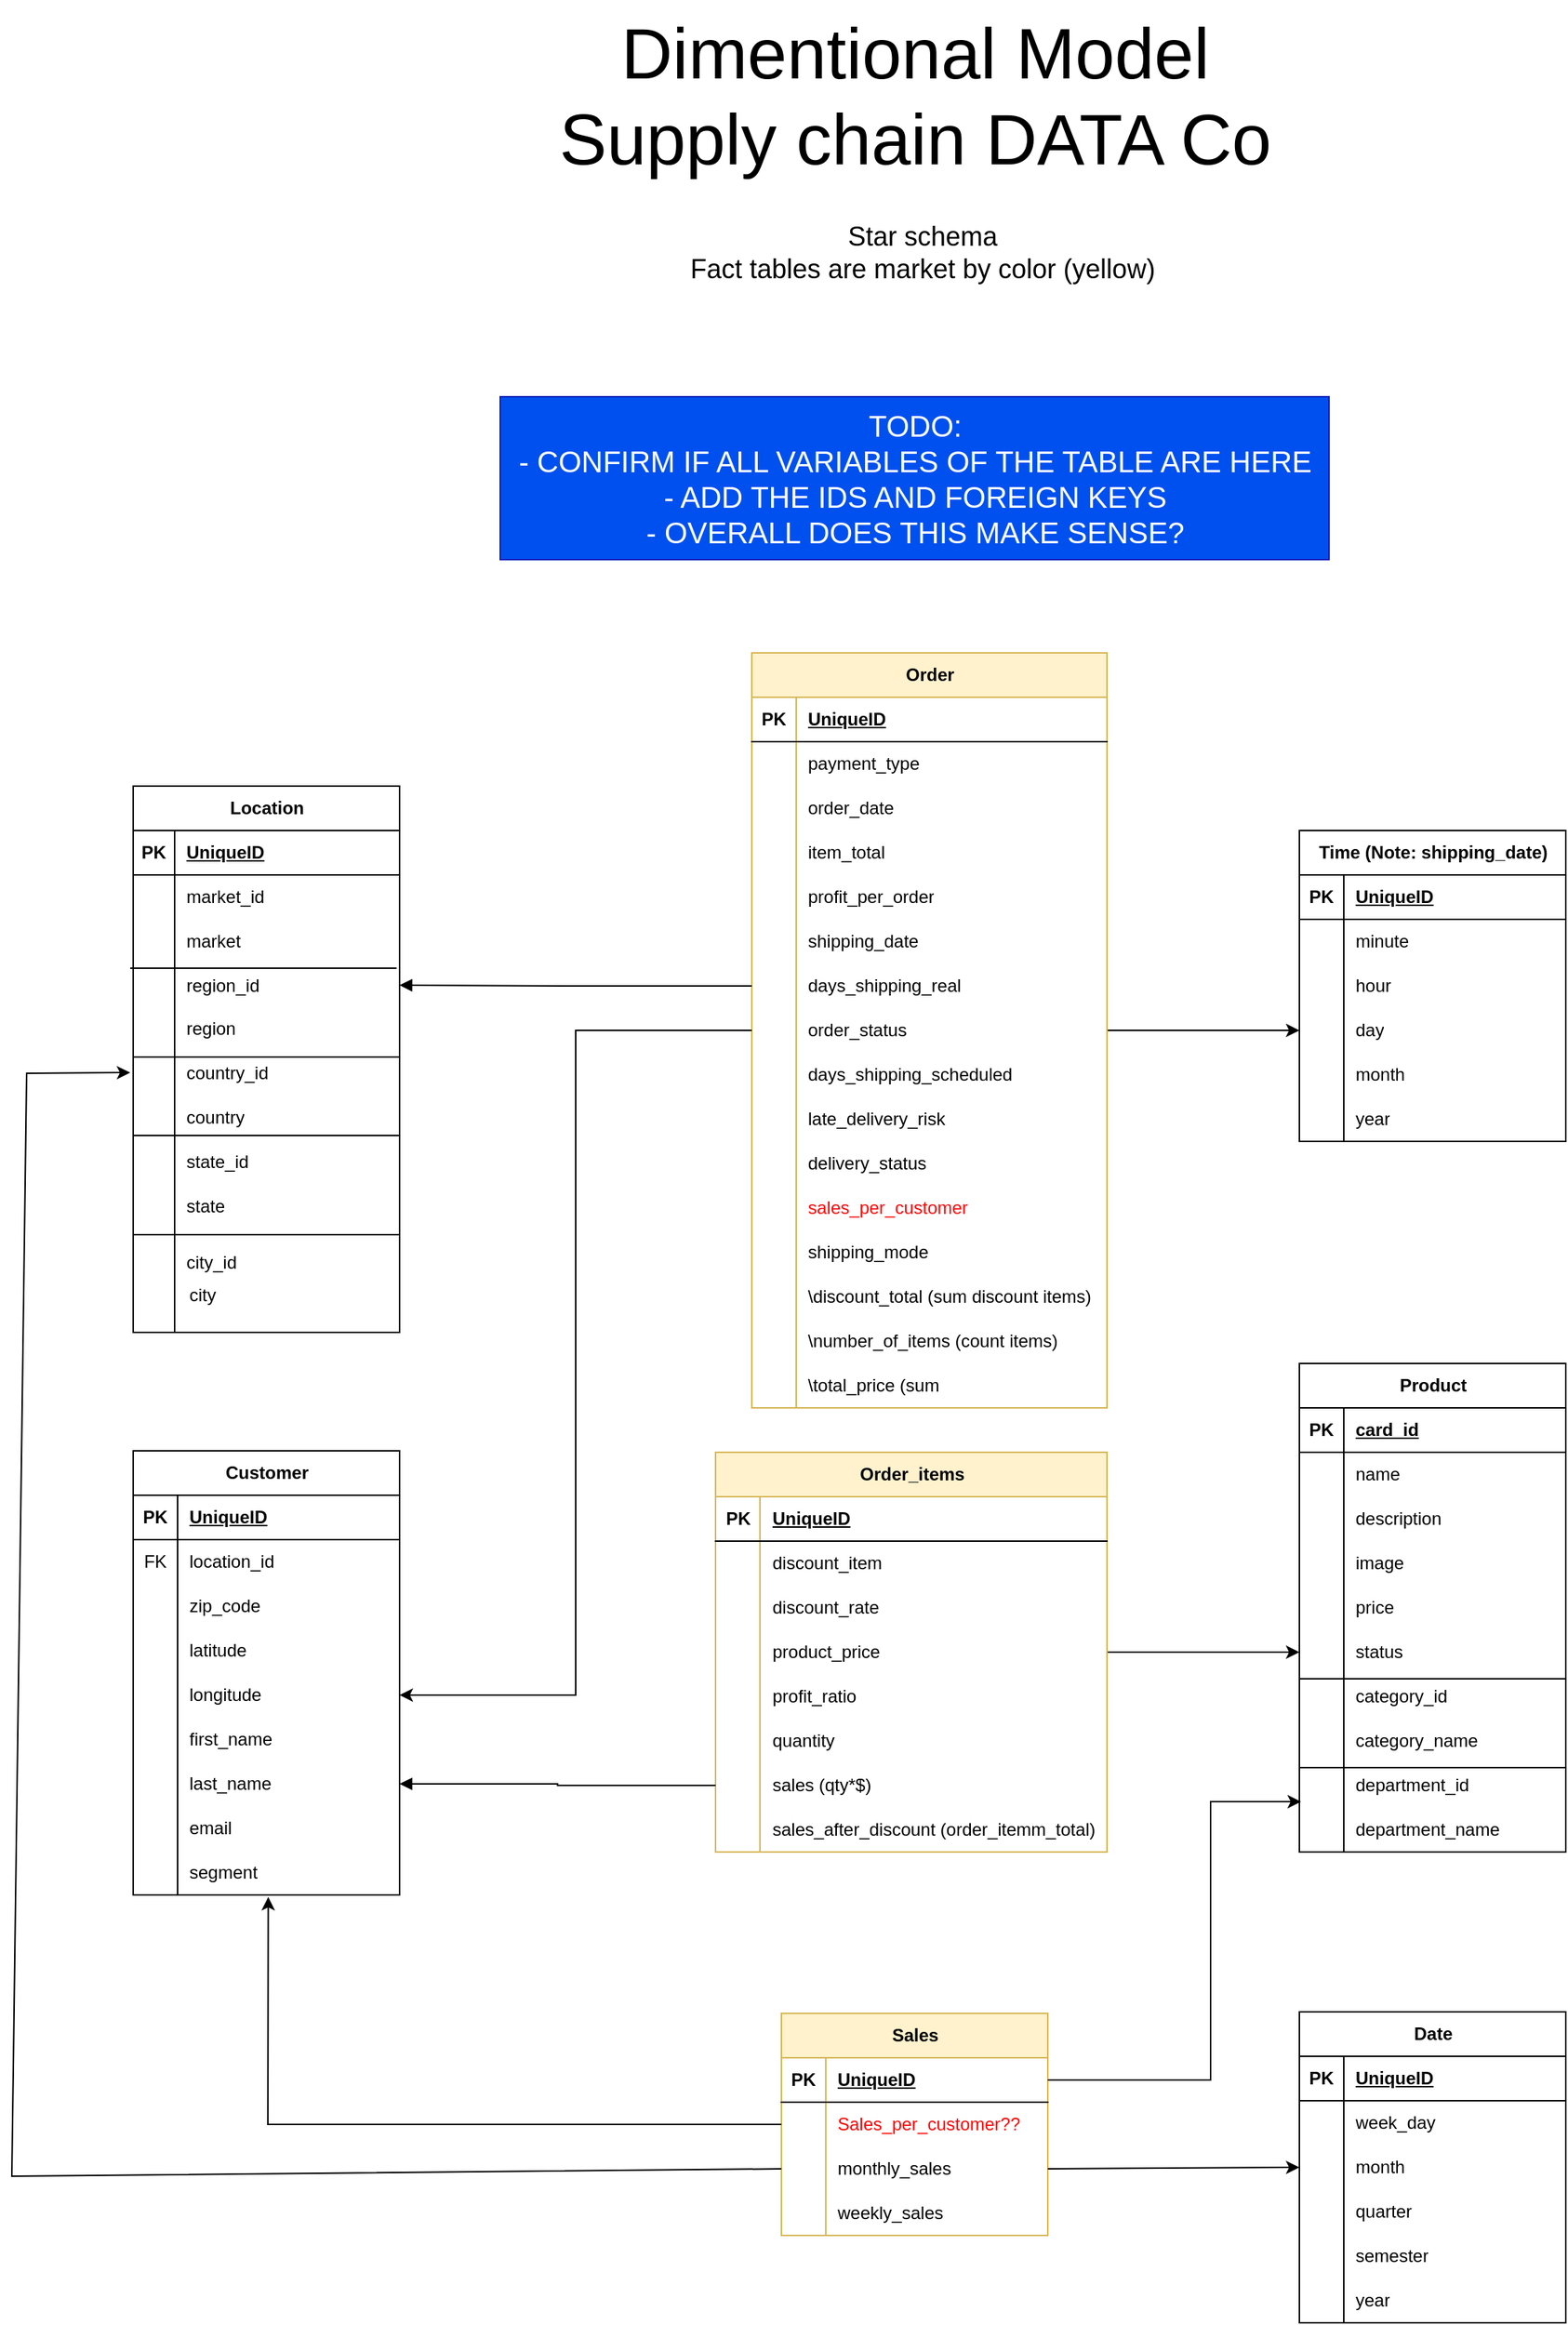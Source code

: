 <mxfile version="21.1.1" type="device">
  <diagram id="C5RBs43oDa-KdzZeNtuy" name="Page-1">
    <mxGraphModel dx="1057" dy="1638" grid="1" gridSize="10" guides="1" tooltips="1" connect="1" arrows="1" fold="1" page="0" pageScale="1" pageWidth="827" pageHeight="1169" math="0" shadow="0">
      <root>
        <mxCell id="WIyWlLk6GJQsqaUBKTNV-0" />
        <mxCell id="WIyWlLk6GJQsqaUBKTNV-1" parent="WIyWlLk6GJQsqaUBKTNV-0" />
        <mxCell id="9vlINu2ijhQBHvUozJI8-331" value="" style="edgeStyle=orthogonalEdgeStyle;rounded=0;orthogonalLoop=1;jettySize=auto;html=1;entryX=0;entryY=0.5;entryDx=0;entryDy=0;" parent="WIyWlLk6GJQsqaUBKTNV-1" source="9vlINu2ijhQBHvUozJI8-0" target="9vlINu2ijhQBHvUozJI8-97" edge="1">
          <mxGeometry relative="1" as="geometry">
            <mxPoint x="1900" y="445.0" as="targetPoint" />
          </mxGeometry>
        </mxCell>
        <mxCell id="9vlINu2ijhQBHvUozJI8-0" value="Order" style="shape=table;startSize=30;container=1;collapsible=1;childLayout=tableLayout;fixedRows=1;rowLines=0;fontStyle=1;align=center;resizeLast=1;html=1;fillColor=#fff2cc;strokeColor=#d6b656;" parent="WIyWlLk6GJQsqaUBKTNV-1" vertex="1">
          <mxGeometry x="1590" y="191" width="240" height="510" as="geometry" />
        </mxCell>
        <mxCell id="9vlINu2ijhQBHvUozJI8-1" value="" style="shape=tableRow;horizontal=0;startSize=0;swimlaneHead=0;swimlaneBody=0;fillColor=none;collapsible=0;dropTarget=0;points=[[0,0.5],[1,0.5]];portConstraint=eastwest;top=0;left=0;right=0;bottom=1;" parent="9vlINu2ijhQBHvUozJI8-0" vertex="1">
          <mxGeometry y="30" width="240" height="30" as="geometry" />
        </mxCell>
        <mxCell id="9vlINu2ijhQBHvUozJI8-2" value="PK" style="shape=partialRectangle;connectable=0;fillColor=none;top=0;left=0;bottom=0;right=0;fontStyle=1;overflow=hidden;whiteSpace=wrap;html=1;" parent="9vlINu2ijhQBHvUozJI8-1" vertex="1">
          <mxGeometry width="30" height="30" as="geometry">
            <mxRectangle width="30" height="30" as="alternateBounds" />
          </mxGeometry>
        </mxCell>
        <mxCell id="9vlINu2ijhQBHvUozJI8-3" value="UniqueID" style="shape=partialRectangle;connectable=0;fillColor=none;top=0;left=0;bottom=0;right=0;align=left;spacingLeft=6;fontStyle=5;overflow=hidden;whiteSpace=wrap;html=1;" parent="9vlINu2ijhQBHvUozJI8-1" vertex="1">
          <mxGeometry x="30" width="210" height="30" as="geometry">
            <mxRectangle width="210" height="30" as="alternateBounds" />
          </mxGeometry>
        </mxCell>
        <mxCell id="9vlINu2ijhQBHvUozJI8-196" style="shape=tableRow;horizontal=0;startSize=0;swimlaneHead=0;swimlaneBody=0;fillColor=none;collapsible=0;dropTarget=0;points=[[0,0.5],[1,0.5]];portConstraint=eastwest;top=0;left=0;right=0;bottom=0;" parent="9vlINu2ijhQBHvUozJI8-0" vertex="1">
          <mxGeometry y="60" width="240" height="30" as="geometry" />
        </mxCell>
        <mxCell id="9vlINu2ijhQBHvUozJI8-197" style="shape=partialRectangle;connectable=0;fillColor=none;top=0;left=0;bottom=0;right=0;editable=1;overflow=hidden;whiteSpace=wrap;html=1;" parent="9vlINu2ijhQBHvUozJI8-196" vertex="1">
          <mxGeometry width="30" height="30" as="geometry">
            <mxRectangle width="30" height="30" as="alternateBounds" />
          </mxGeometry>
        </mxCell>
        <mxCell id="9vlINu2ijhQBHvUozJI8-198" value="payment_type" style="shape=partialRectangle;connectable=0;fillColor=none;top=0;left=0;bottom=0;right=0;align=left;spacingLeft=6;overflow=hidden;whiteSpace=wrap;html=1;" parent="9vlINu2ijhQBHvUozJI8-196" vertex="1">
          <mxGeometry x="30" width="210" height="30" as="geometry">
            <mxRectangle width="210" height="30" as="alternateBounds" />
          </mxGeometry>
        </mxCell>
        <mxCell id="9vlINu2ijhQBHvUozJI8-199" style="shape=tableRow;horizontal=0;startSize=0;swimlaneHead=0;swimlaneBody=0;fillColor=none;collapsible=0;dropTarget=0;points=[[0,0.5],[1,0.5]];portConstraint=eastwest;top=0;left=0;right=0;bottom=0;" parent="9vlINu2ijhQBHvUozJI8-0" vertex="1">
          <mxGeometry y="90" width="240" height="30" as="geometry" />
        </mxCell>
        <mxCell id="9vlINu2ijhQBHvUozJI8-200" style="shape=partialRectangle;connectable=0;fillColor=none;top=0;left=0;bottom=0;right=0;editable=1;overflow=hidden;whiteSpace=wrap;html=1;" parent="9vlINu2ijhQBHvUozJI8-199" vertex="1">
          <mxGeometry width="30" height="30" as="geometry">
            <mxRectangle width="30" height="30" as="alternateBounds" />
          </mxGeometry>
        </mxCell>
        <mxCell id="9vlINu2ijhQBHvUozJI8-201" value="order_date" style="shape=partialRectangle;connectable=0;fillColor=none;top=0;left=0;bottom=0;right=0;align=left;spacingLeft=6;overflow=hidden;whiteSpace=wrap;html=1;" parent="9vlINu2ijhQBHvUozJI8-199" vertex="1">
          <mxGeometry x="30" width="210" height="30" as="geometry">
            <mxRectangle width="210" height="30" as="alternateBounds" />
          </mxGeometry>
        </mxCell>
        <mxCell id="9vlINu2ijhQBHvUozJI8-202" style="shape=tableRow;horizontal=0;startSize=0;swimlaneHead=0;swimlaneBody=0;fillColor=none;collapsible=0;dropTarget=0;points=[[0,0.5],[1,0.5]];portConstraint=eastwest;top=0;left=0;right=0;bottom=0;" parent="9vlINu2ijhQBHvUozJI8-0" vertex="1">
          <mxGeometry y="120" width="240" height="30" as="geometry" />
        </mxCell>
        <mxCell id="9vlINu2ijhQBHvUozJI8-203" style="shape=partialRectangle;connectable=0;fillColor=none;top=0;left=0;bottom=0;right=0;editable=1;overflow=hidden;whiteSpace=wrap;html=1;" parent="9vlINu2ijhQBHvUozJI8-202" vertex="1">
          <mxGeometry width="30" height="30" as="geometry">
            <mxRectangle width="30" height="30" as="alternateBounds" />
          </mxGeometry>
        </mxCell>
        <mxCell id="9vlINu2ijhQBHvUozJI8-204" value="item_total" style="shape=partialRectangle;connectable=0;fillColor=none;top=0;left=0;bottom=0;right=0;align=left;spacingLeft=6;overflow=hidden;whiteSpace=wrap;html=1;" parent="9vlINu2ijhQBHvUozJI8-202" vertex="1">
          <mxGeometry x="30" width="210" height="30" as="geometry">
            <mxRectangle width="210" height="30" as="alternateBounds" />
          </mxGeometry>
        </mxCell>
        <mxCell id="9vlINu2ijhQBHvUozJI8-211" style="shape=tableRow;horizontal=0;startSize=0;swimlaneHead=0;swimlaneBody=0;fillColor=none;collapsible=0;dropTarget=0;points=[[0,0.5],[1,0.5]];portConstraint=eastwest;top=0;left=0;right=0;bottom=0;" parent="9vlINu2ijhQBHvUozJI8-0" vertex="1">
          <mxGeometry y="150" width="240" height="30" as="geometry" />
        </mxCell>
        <mxCell id="9vlINu2ijhQBHvUozJI8-212" style="shape=partialRectangle;connectable=0;fillColor=none;top=0;left=0;bottom=0;right=0;editable=1;overflow=hidden;whiteSpace=wrap;html=1;" parent="9vlINu2ijhQBHvUozJI8-211" vertex="1">
          <mxGeometry width="30" height="30" as="geometry">
            <mxRectangle width="30" height="30" as="alternateBounds" />
          </mxGeometry>
        </mxCell>
        <mxCell id="9vlINu2ijhQBHvUozJI8-213" value="profit_per_order" style="shape=partialRectangle;connectable=0;fillColor=none;top=0;left=0;bottom=0;right=0;align=left;spacingLeft=6;overflow=hidden;whiteSpace=wrap;html=1;" parent="9vlINu2ijhQBHvUozJI8-211" vertex="1">
          <mxGeometry x="30" width="210" height="30" as="geometry">
            <mxRectangle width="210" height="30" as="alternateBounds" />
          </mxGeometry>
        </mxCell>
        <mxCell id="9vlINu2ijhQBHvUozJI8-217" style="shape=tableRow;horizontal=0;startSize=0;swimlaneHead=0;swimlaneBody=0;fillColor=none;collapsible=0;dropTarget=0;points=[[0,0.5],[1,0.5]];portConstraint=eastwest;top=0;left=0;right=0;bottom=0;" parent="9vlINu2ijhQBHvUozJI8-0" vertex="1">
          <mxGeometry y="180" width="240" height="30" as="geometry" />
        </mxCell>
        <mxCell id="9vlINu2ijhQBHvUozJI8-218" style="shape=partialRectangle;connectable=0;fillColor=none;top=0;left=0;bottom=0;right=0;editable=1;overflow=hidden;whiteSpace=wrap;html=1;" parent="9vlINu2ijhQBHvUozJI8-217" vertex="1">
          <mxGeometry width="30" height="30" as="geometry">
            <mxRectangle width="30" height="30" as="alternateBounds" />
          </mxGeometry>
        </mxCell>
        <mxCell id="9vlINu2ijhQBHvUozJI8-219" value="shipping_date" style="shape=partialRectangle;connectable=0;fillColor=none;top=0;left=0;bottom=0;right=0;align=left;spacingLeft=6;overflow=hidden;whiteSpace=wrap;html=1;" parent="9vlINu2ijhQBHvUozJI8-217" vertex="1">
          <mxGeometry x="30" width="210" height="30" as="geometry">
            <mxRectangle width="210" height="30" as="alternateBounds" />
          </mxGeometry>
        </mxCell>
        <mxCell id="9vlINu2ijhQBHvUozJI8-220" style="shape=tableRow;horizontal=0;startSize=0;swimlaneHead=0;swimlaneBody=0;fillColor=none;collapsible=0;dropTarget=0;points=[[0,0.5],[1,0.5]];portConstraint=eastwest;top=0;left=0;right=0;bottom=0;" parent="9vlINu2ijhQBHvUozJI8-0" vertex="1">
          <mxGeometry y="210" width="240" height="30" as="geometry" />
        </mxCell>
        <mxCell id="9vlINu2ijhQBHvUozJI8-221" style="shape=partialRectangle;connectable=0;fillColor=none;top=0;left=0;bottom=0;right=0;editable=1;overflow=hidden;whiteSpace=wrap;html=1;" parent="9vlINu2ijhQBHvUozJI8-220" vertex="1">
          <mxGeometry width="30" height="30" as="geometry">
            <mxRectangle width="30" height="30" as="alternateBounds" />
          </mxGeometry>
        </mxCell>
        <mxCell id="9vlINu2ijhQBHvUozJI8-222" value="days_shipping_real" style="shape=partialRectangle;connectable=0;fillColor=none;top=0;left=0;bottom=0;right=0;align=left;spacingLeft=6;overflow=hidden;whiteSpace=wrap;html=1;" parent="9vlINu2ijhQBHvUozJI8-220" vertex="1">
          <mxGeometry x="30" width="210" height="30" as="geometry">
            <mxRectangle width="210" height="30" as="alternateBounds" />
          </mxGeometry>
        </mxCell>
        <mxCell id="9vlINu2ijhQBHvUozJI8-214" style="shape=tableRow;horizontal=0;startSize=0;swimlaneHead=0;swimlaneBody=0;fillColor=none;collapsible=0;dropTarget=0;points=[[0,0.5],[1,0.5]];portConstraint=eastwest;top=0;left=0;right=0;bottom=0;" parent="9vlINu2ijhQBHvUozJI8-0" vertex="1">
          <mxGeometry y="240" width="240" height="30" as="geometry" />
        </mxCell>
        <mxCell id="9vlINu2ijhQBHvUozJI8-215" style="shape=partialRectangle;connectable=0;fillColor=none;top=0;left=0;bottom=0;right=0;editable=1;overflow=hidden;whiteSpace=wrap;html=1;" parent="9vlINu2ijhQBHvUozJI8-214" vertex="1">
          <mxGeometry width="30" height="30" as="geometry">
            <mxRectangle width="30" height="30" as="alternateBounds" />
          </mxGeometry>
        </mxCell>
        <mxCell id="9vlINu2ijhQBHvUozJI8-216" value="order_status" style="shape=partialRectangle;connectable=0;fillColor=none;top=0;left=0;bottom=0;right=0;align=left;spacingLeft=6;overflow=hidden;whiteSpace=wrap;html=1;" parent="9vlINu2ijhQBHvUozJI8-214" vertex="1">
          <mxGeometry x="30" width="210" height="30" as="geometry">
            <mxRectangle width="210" height="30" as="alternateBounds" />
          </mxGeometry>
        </mxCell>
        <mxCell id="9vlINu2ijhQBHvUozJI8-223" style="shape=tableRow;horizontal=0;startSize=0;swimlaneHead=0;swimlaneBody=0;fillColor=none;collapsible=0;dropTarget=0;points=[[0,0.5],[1,0.5]];portConstraint=eastwest;top=0;left=0;right=0;bottom=0;" parent="9vlINu2ijhQBHvUozJI8-0" vertex="1">
          <mxGeometry y="270" width="240" height="30" as="geometry" />
        </mxCell>
        <mxCell id="9vlINu2ijhQBHvUozJI8-224" style="shape=partialRectangle;connectable=0;fillColor=none;top=0;left=0;bottom=0;right=0;editable=1;overflow=hidden;whiteSpace=wrap;html=1;" parent="9vlINu2ijhQBHvUozJI8-223" vertex="1">
          <mxGeometry width="30" height="30" as="geometry">
            <mxRectangle width="30" height="30" as="alternateBounds" />
          </mxGeometry>
        </mxCell>
        <mxCell id="9vlINu2ijhQBHvUozJI8-225" value="days_shipping_scheduled" style="shape=partialRectangle;connectable=0;fillColor=none;top=0;left=0;bottom=0;right=0;align=left;spacingLeft=6;overflow=hidden;whiteSpace=wrap;html=1;" parent="9vlINu2ijhQBHvUozJI8-223" vertex="1">
          <mxGeometry x="30" width="210" height="30" as="geometry">
            <mxRectangle width="210" height="30" as="alternateBounds" />
          </mxGeometry>
        </mxCell>
        <mxCell id="9vlINu2ijhQBHvUozJI8-226" style="shape=tableRow;horizontal=0;startSize=0;swimlaneHead=0;swimlaneBody=0;fillColor=none;collapsible=0;dropTarget=0;points=[[0,0.5],[1,0.5]];portConstraint=eastwest;top=0;left=0;right=0;bottom=0;" parent="9vlINu2ijhQBHvUozJI8-0" vertex="1">
          <mxGeometry y="300" width="240" height="30" as="geometry" />
        </mxCell>
        <mxCell id="9vlINu2ijhQBHvUozJI8-227" style="shape=partialRectangle;connectable=0;fillColor=none;top=0;left=0;bottom=0;right=0;editable=1;overflow=hidden;whiteSpace=wrap;html=1;" parent="9vlINu2ijhQBHvUozJI8-226" vertex="1">
          <mxGeometry width="30" height="30" as="geometry">
            <mxRectangle width="30" height="30" as="alternateBounds" />
          </mxGeometry>
        </mxCell>
        <mxCell id="9vlINu2ijhQBHvUozJI8-228" value="late_delivery_risk" style="shape=partialRectangle;connectable=0;fillColor=none;top=0;left=0;bottom=0;right=0;align=left;spacingLeft=6;overflow=hidden;whiteSpace=wrap;html=1;" parent="9vlINu2ijhQBHvUozJI8-226" vertex="1">
          <mxGeometry x="30" width="210" height="30" as="geometry">
            <mxRectangle width="210" height="30" as="alternateBounds" />
          </mxGeometry>
        </mxCell>
        <mxCell id="9vlINu2ijhQBHvUozJI8-229" style="shape=tableRow;horizontal=0;startSize=0;swimlaneHead=0;swimlaneBody=0;fillColor=none;collapsible=0;dropTarget=0;points=[[0,0.5],[1,0.5]];portConstraint=eastwest;top=0;left=0;right=0;bottom=0;" parent="9vlINu2ijhQBHvUozJI8-0" vertex="1">
          <mxGeometry y="330" width="240" height="30" as="geometry" />
        </mxCell>
        <mxCell id="9vlINu2ijhQBHvUozJI8-230" style="shape=partialRectangle;connectable=0;fillColor=none;top=0;left=0;bottom=0;right=0;editable=1;overflow=hidden;whiteSpace=wrap;html=1;" parent="9vlINu2ijhQBHvUozJI8-229" vertex="1">
          <mxGeometry width="30" height="30" as="geometry">
            <mxRectangle width="30" height="30" as="alternateBounds" />
          </mxGeometry>
        </mxCell>
        <mxCell id="9vlINu2ijhQBHvUozJI8-231" value="delivery_status" style="shape=partialRectangle;connectable=0;fillColor=none;top=0;left=0;bottom=0;right=0;align=left;spacingLeft=6;overflow=hidden;whiteSpace=wrap;html=1;" parent="9vlINu2ijhQBHvUozJI8-229" vertex="1">
          <mxGeometry x="30" width="210" height="30" as="geometry">
            <mxRectangle width="210" height="30" as="alternateBounds" />
          </mxGeometry>
        </mxCell>
        <mxCell id="9vlINu2ijhQBHvUozJI8-205" style="shape=tableRow;horizontal=0;startSize=0;swimlaneHead=0;swimlaneBody=0;fillColor=none;collapsible=0;dropTarget=0;points=[[0,0.5],[1,0.5]];portConstraint=eastwest;top=0;left=0;right=0;bottom=0;" parent="9vlINu2ijhQBHvUozJI8-0" vertex="1">
          <mxGeometry y="360" width="240" height="30" as="geometry" />
        </mxCell>
        <mxCell id="9vlINu2ijhQBHvUozJI8-206" style="shape=partialRectangle;connectable=0;fillColor=none;top=0;left=0;bottom=0;right=0;editable=1;overflow=hidden;whiteSpace=wrap;html=1;" parent="9vlINu2ijhQBHvUozJI8-205" vertex="1">
          <mxGeometry width="30" height="30" as="geometry">
            <mxRectangle width="30" height="30" as="alternateBounds" />
          </mxGeometry>
        </mxCell>
        <mxCell id="9vlINu2ijhQBHvUozJI8-207" value="&lt;font color=&quot;#ff0505&quot;&gt;sales_per_customer&lt;/font&gt;" style="shape=partialRectangle;connectable=0;fillColor=none;top=0;left=0;bottom=0;right=0;align=left;spacingLeft=6;overflow=hidden;whiteSpace=wrap;html=1;" parent="9vlINu2ijhQBHvUozJI8-205" vertex="1">
          <mxGeometry x="30" width="210" height="30" as="geometry">
            <mxRectangle width="210" height="30" as="alternateBounds" />
          </mxGeometry>
        </mxCell>
        <mxCell id="9vlINu2ijhQBHvUozJI8-208" style="shape=tableRow;horizontal=0;startSize=0;swimlaneHead=0;swimlaneBody=0;fillColor=none;collapsible=0;dropTarget=0;points=[[0,0.5],[1,0.5]];portConstraint=eastwest;top=0;left=0;right=0;bottom=0;" parent="9vlINu2ijhQBHvUozJI8-0" vertex="1">
          <mxGeometry y="390" width="240" height="30" as="geometry" />
        </mxCell>
        <mxCell id="9vlINu2ijhQBHvUozJI8-209" style="shape=partialRectangle;connectable=0;fillColor=none;top=0;left=0;bottom=0;right=0;editable=1;overflow=hidden;whiteSpace=wrap;html=1;" parent="9vlINu2ijhQBHvUozJI8-208" vertex="1">
          <mxGeometry width="30" height="30" as="geometry">
            <mxRectangle width="30" height="30" as="alternateBounds" />
          </mxGeometry>
        </mxCell>
        <mxCell id="9vlINu2ijhQBHvUozJI8-210" value="shipping_mode" style="shape=partialRectangle;connectable=0;fillColor=none;top=0;left=0;bottom=0;right=0;align=left;spacingLeft=6;overflow=hidden;whiteSpace=wrap;html=1;" parent="9vlINu2ijhQBHvUozJI8-208" vertex="1">
          <mxGeometry x="30" width="210" height="30" as="geometry">
            <mxRectangle width="210" height="30" as="alternateBounds" />
          </mxGeometry>
        </mxCell>
        <mxCell id="9vlINu2ijhQBHvUozJI8-68" style="shape=tableRow;horizontal=0;startSize=0;swimlaneHead=0;swimlaneBody=0;fillColor=none;collapsible=0;dropTarget=0;points=[[0,0.5],[1,0.5]];portConstraint=eastwest;top=0;left=0;right=0;bottom=0;" parent="9vlINu2ijhQBHvUozJI8-0" vertex="1">
          <mxGeometry y="420" width="240" height="30" as="geometry" />
        </mxCell>
        <mxCell id="9vlINu2ijhQBHvUozJI8-69" style="shape=partialRectangle;connectable=0;fillColor=none;top=0;left=0;bottom=0;right=0;editable=1;overflow=hidden;whiteSpace=wrap;html=1;" parent="9vlINu2ijhQBHvUozJI8-68" vertex="1">
          <mxGeometry width="30" height="30" as="geometry">
            <mxRectangle width="30" height="30" as="alternateBounds" />
          </mxGeometry>
        </mxCell>
        <mxCell id="9vlINu2ijhQBHvUozJI8-70" value="\discount_total (sum discount items)" style="shape=partialRectangle;connectable=0;fillColor=none;top=0;left=0;bottom=0;right=0;align=left;spacingLeft=6;overflow=hidden;whiteSpace=wrap;html=1;" parent="9vlINu2ijhQBHvUozJI8-68" vertex="1">
          <mxGeometry x="30" width="210" height="30" as="geometry">
            <mxRectangle width="210" height="30" as="alternateBounds" />
          </mxGeometry>
        </mxCell>
        <mxCell id="9vlINu2ijhQBHvUozJI8-4" value="" style="shape=tableRow;horizontal=0;startSize=0;swimlaneHead=0;swimlaneBody=0;fillColor=none;collapsible=0;dropTarget=0;points=[[0,0.5],[1,0.5]];portConstraint=eastwest;top=0;left=0;right=0;bottom=0;" parent="9vlINu2ijhQBHvUozJI8-0" vertex="1">
          <mxGeometry y="450" width="240" height="30" as="geometry" />
        </mxCell>
        <mxCell id="9vlINu2ijhQBHvUozJI8-5" value="" style="shape=partialRectangle;connectable=0;fillColor=none;top=0;left=0;bottom=0;right=0;editable=1;overflow=hidden;whiteSpace=wrap;html=1;" parent="9vlINu2ijhQBHvUozJI8-4" vertex="1">
          <mxGeometry width="30" height="30" as="geometry">
            <mxRectangle width="30" height="30" as="alternateBounds" />
          </mxGeometry>
        </mxCell>
        <mxCell id="9vlINu2ijhQBHvUozJI8-6" value="\number_of_items (count items)" style="shape=partialRectangle;connectable=0;fillColor=none;top=0;left=0;bottom=0;right=0;align=left;spacingLeft=6;overflow=hidden;whiteSpace=wrap;html=1;" parent="9vlINu2ijhQBHvUozJI8-4" vertex="1">
          <mxGeometry x="30" width="210" height="30" as="geometry">
            <mxRectangle width="210" height="30" as="alternateBounds" />
          </mxGeometry>
        </mxCell>
        <mxCell id="9vlINu2ijhQBHvUozJI8-7" value="" style="shape=tableRow;horizontal=0;startSize=0;swimlaneHead=0;swimlaneBody=0;fillColor=none;collapsible=0;dropTarget=0;points=[[0,0.5],[1,0.5]];portConstraint=eastwest;top=0;left=0;right=0;bottom=0;" parent="9vlINu2ijhQBHvUozJI8-0" vertex="1">
          <mxGeometry y="480" width="240" height="30" as="geometry" />
        </mxCell>
        <mxCell id="9vlINu2ijhQBHvUozJI8-8" value="" style="shape=partialRectangle;connectable=0;fillColor=none;top=0;left=0;bottom=0;right=0;editable=1;overflow=hidden;whiteSpace=wrap;html=1;" parent="9vlINu2ijhQBHvUozJI8-7" vertex="1">
          <mxGeometry width="30" height="30" as="geometry">
            <mxRectangle width="30" height="30" as="alternateBounds" />
          </mxGeometry>
        </mxCell>
        <mxCell id="9vlINu2ijhQBHvUozJI8-9" value="\total_price (sum&amp;nbsp;" style="shape=partialRectangle;connectable=0;fillColor=none;top=0;left=0;bottom=0;right=0;align=left;spacingLeft=6;overflow=hidden;whiteSpace=wrap;html=1;" parent="9vlINu2ijhQBHvUozJI8-7" vertex="1">
          <mxGeometry x="30" width="210" height="30" as="geometry">
            <mxRectangle width="210" height="30" as="alternateBounds" />
          </mxGeometry>
        </mxCell>
        <mxCell id="9vlINu2ijhQBHvUozJI8-361" value="" style="edgeStyle=orthogonalEdgeStyle;rounded=0;orthogonalLoop=1;jettySize=auto;html=1;entryX=0;entryY=0.5;entryDx=0;entryDy=0;" parent="WIyWlLk6GJQsqaUBKTNV-1" source="9vlINu2ijhQBHvUozJI8-16" target="9vlINu2ijhQBHvUozJI8-187" edge="1">
          <mxGeometry relative="1" as="geometry">
            <mxPoint x="1870" y="865" as="targetPoint" />
          </mxGeometry>
        </mxCell>
        <mxCell id="9vlINu2ijhQBHvUozJI8-16" value="Order_items" style="shape=table;startSize=30;container=1;collapsible=1;childLayout=tableLayout;fixedRows=1;rowLines=0;fontStyle=1;align=center;resizeLast=1;html=1;fillColor=#fff2cc;strokeColor=#d6b656;" parent="WIyWlLk6GJQsqaUBKTNV-1" vertex="1">
          <mxGeometry x="1565.5" y="731" width="264.5" height="270" as="geometry" />
        </mxCell>
        <mxCell id="9vlINu2ijhQBHvUozJI8-17" value="" style="shape=tableRow;horizontal=0;startSize=0;swimlaneHead=0;swimlaneBody=0;fillColor=none;collapsible=0;dropTarget=0;points=[[0,0.5],[1,0.5]];portConstraint=eastwest;top=0;left=0;right=0;bottom=1;" parent="9vlINu2ijhQBHvUozJI8-16" vertex="1">
          <mxGeometry y="30" width="264.5" height="30" as="geometry" />
        </mxCell>
        <mxCell id="9vlINu2ijhQBHvUozJI8-18" value="PK" style="shape=partialRectangle;connectable=0;fillColor=none;top=0;left=0;bottom=0;right=0;fontStyle=1;overflow=hidden;whiteSpace=wrap;html=1;" parent="9vlINu2ijhQBHvUozJI8-17" vertex="1">
          <mxGeometry width="30" height="30" as="geometry">
            <mxRectangle width="30" height="30" as="alternateBounds" />
          </mxGeometry>
        </mxCell>
        <mxCell id="9vlINu2ijhQBHvUozJI8-19" value="UniqueID" style="shape=partialRectangle;connectable=0;fillColor=none;top=0;left=0;bottom=0;right=0;align=left;spacingLeft=6;fontStyle=5;overflow=hidden;whiteSpace=wrap;html=1;" parent="9vlINu2ijhQBHvUozJI8-17" vertex="1">
          <mxGeometry x="30" width="234.5" height="30" as="geometry">
            <mxRectangle width="234.5" height="30" as="alternateBounds" />
          </mxGeometry>
        </mxCell>
        <mxCell id="9vlINu2ijhQBHvUozJI8-20" value="" style="shape=tableRow;horizontal=0;startSize=0;swimlaneHead=0;swimlaneBody=0;fillColor=none;collapsible=0;dropTarget=0;points=[[0,0.5],[1,0.5]];portConstraint=eastwest;top=0;left=0;right=0;bottom=0;" parent="9vlINu2ijhQBHvUozJI8-16" vertex="1">
          <mxGeometry y="60" width="264.5" height="30" as="geometry" />
        </mxCell>
        <mxCell id="9vlINu2ijhQBHvUozJI8-21" value="" style="shape=partialRectangle;connectable=0;fillColor=none;top=0;left=0;bottom=0;right=0;editable=1;overflow=hidden;whiteSpace=wrap;html=1;" parent="9vlINu2ijhQBHvUozJI8-20" vertex="1">
          <mxGeometry width="30" height="30" as="geometry">
            <mxRectangle width="30" height="30" as="alternateBounds" />
          </mxGeometry>
        </mxCell>
        <mxCell id="9vlINu2ijhQBHvUozJI8-22" value="discount_item" style="shape=partialRectangle;connectable=0;fillColor=none;top=0;left=0;bottom=0;right=0;align=left;spacingLeft=6;overflow=hidden;whiteSpace=wrap;html=1;" parent="9vlINu2ijhQBHvUozJI8-20" vertex="1">
          <mxGeometry x="30" width="234.5" height="30" as="geometry">
            <mxRectangle width="234.5" height="30" as="alternateBounds" />
          </mxGeometry>
        </mxCell>
        <mxCell id="9vlINu2ijhQBHvUozJI8-232" style="shape=tableRow;horizontal=0;startSize=0;swimlaneHead=0;swimlaneBody=0;fillColor=none;collapsible=0;dropTarget=0;points=[[0,0.5],[1,0.5]];portConstraint=eastwest;top=0;left=0;right=0;bottom=0;" parent="9vlINu2ijhQBHvUozJI8-16" vertex="1">
          <mxGeometry y="90" width="264.5" height="30" as="geometry" />
        </mxCell>
        <mxCell id="9vlINu2ijhQBHvUozJI8-233" style="shape=partialRectangle;connectable=0;fillColor=none;top=0;left=0;bottom=0;right=0;editable=1;overflow=hidden;whiteSpace=wrap;html=1;" parent="9vlINu2ijhQBHvUozJI8-232" vertex="1">
          <mxGeometry width="30" height="30" as="geometry">
            <mxRectangle width="30" height="30" as="alternateBounds" />
          </mxGeometry>
        </mxCell>
        <mxCell id="9vlINu2ijhQBHvUozJI8-234" value="discount_rate" style="shape=partialRectangle;connectable=0;fillColor=none;top=0;left=0;bottom=0;right=0;align=left;spacingLeft=6;overflow=hidden;whiteSpace=wrap;html=1;" parent="9vlINu2ijhQBHvUozJI8-232" vertex="1">
          <mxGeometry x="30" width="234.5" height="30" as="geometry">
            <mxRectangle width="234.5" height="30" as="alternateBounds" />
          </mxGeometry>
        </mxCell>
        <mxCell id="9vlINu2ijhQBHvUozJI8-235" style="shape=tableRow;horizontal=0;startSize=0;swimlaneHead=0;swimlaneBody=0;fillColor=none;collapsible=0;dropTarget=0;points=[[0,0.5],[1,0.5]];portConstraint=eastwest;top=0;left=0;right=0;bottom=0;" parent="9vlINu2ijhQBHvUozJI8-16" vertex="1">
          <mxGeometry y="120" width="264.5" height="30" as="geometry" />
        </mxCell>
        <mxCell id="9vlINu2ijhQBHvUozJI8-236" style="shape=partialRectangle;connectable=0;fillColor=none;top=0;left=0;bottom=0;right=0;editable=1;overflow=hidden;whiteSpace=wrap;html=1;" parent="9vlINu2ijhQBHvUozJI8-235" vertex="1">
          <mxGeometry width="30" height="30" as="geometry">
            <mxRectangle width="30" height="30" as="alternateBounds" />
          </mxGeometry>
        </mxCell>
        <mxCell id="9vlINu2ijhQBHvUozJI8-237" value="product_price" style="shape=partialRectangle;connectable=0;fillColor=none;top=0;left=0;bottom=0;right=0;align=left;spacingLeft=6;overflow=hidden;whiteSpace=wrap;html=1;" parent="9vlINu2ijhQBHvUozJI8-235" vertex="1">
          <mxGeometry x="30" width="234.5" height="30" as="geometry">
            <mxRectangle width="234.5" height="30" as="alternateBounds" />
          </mxGeometry>
        </mxCell>
        <mxCell id="9vlINu2ijhQBHvUozJI8-238" style="shape=tableRow;horizontal=0;startSize=0;swimlaneHead=0;swimlaneBody=0;fillColor=none;collapsible=0;dropTarget=0;points=[[0,0.5],[1,0.5]];portConstraint=eastwest;top=0;left=0;right=0;bottom=0;" parent="9vlINu2ijhQBHvUozJI8-16" vertex="1">
          <mxGeometry y="150" width="264.5" height="30" as="geometry" />
        </mxCell>
        <mxCell id="9vlINu2ijhQBHvUozJI8-239" style="shape=partialRectangle;connectable=0;fillColor=none;top=0;left=0;bottom=0;right=0;editable=1;overflow=hidden;whiteSpace=wrap;html=1;" parent="9vlINu2ijhQBHvUozJI8-238" vertex="1">
          <mxGeometry width="30" height="30" as="geometry">
            <mxRectangle width="30" height="30" as="alternateBounds" />
          </mxGeometry>
        </mxCell>
        <mxCell id="9vlINu2ijhQBHvUozJI8-240" value="profit_ratio" style="shape=partialRectangle;connectable=0;fillColor=none;top=0;left=0;bottom=0;right=0;align=left;spacingLeft=6;overflow=hidden;whiteSpace=wrap;html=1;" parent="9vlINu2ijhQBHvUozJI8-238" vertex="1">
          <mxGeometry x="30" width="234.5" height="30" as="geometry">
            <mxRectangle width="234.5" height="30" as="alternateBounds" />
          </mxGeometry>
        </mxCell>
        <mxCell id="9vlINu2ijhQBHvUozJI8-241" style="shape=tableRow;horizontal=0;startSize=0;swimlaneHead=0;swimlaneBody=0;fillColor=none;collapsible=0;dropTarget=0;points=[[0,0.5],[1,0.5]];portConstraint=eastwest;top=0;left=0;right=0;bottom=0;" parent="9vlINu2ijhQBHvUozJI8-16" vertex="1">
          <mxGeometry y="180" width="264.5" height="30" as="geometry" />
        </mxCell>
        <mxCell id="9vlINu2ijhQBHvUozJI8-242" style="shape=partialRectangle;connectable=0;fillColor=none;top=0;left=0;bottom=0;right=0;editable=1;overflow=hidden;whiteSpace=wrap;html=1;" parent="9vlINu2ijhQBHvUozJI8-241" vertex="1">
          <mxGeometry width="30" height="30" as="geometry">
            <mxRectangle width="30" height="30" as="alternateBounds" />
          </mxGeometry>
        </mxCell>
        <mxCell id="9vlINu2ijhQBHvUozJI8-243" value="quantity" style="shape=partialRectangle;connectable=0;fillColor=none;top=0;left=0;bottom=0;right=0;align=left;spacingLeft=6;overflow=hidden;whiteSpace=wrap;html=1;" parent="9vlINu2ijhQBHvUozJI8-241" vertex="1">
          <mxGeometry x="30" width="234.5" height="30" as="geometry">
            <mxRectangle width="234.5" height="30" as="alternateBounds" />
          </mxGeometry>
        </mxCell>
        <mxCell id="9vlINu2ijhQBHvUozJI8-23" value="" style="shape=tableRow;horizontal=0;startSize=0;swimlaneHead=0;swimlaneBody=0;fillColor=none;collapsible=0;dropTarget=0;points=[[0,0.5],[1,0.5]];portConstraint=eastwest;top=0;left=0;right=0;bottom=0;" parent="9vlINu2ijhQBHvUozJI8-16" vertex="1">
          <mxGeometry y="210" width="264.5" height="30" as="geometry" />
        </mxCell>
        <mxCell id="9vlINu2ijhQBHvUozJI8-24" value="" style="shape=partialRectangle;connectable=0;fillColor=none;top=0;left=0;bottom=0;right=0;editable=1;overflow=hidden;whiteSpace=wrap;html=1;" parent="9vlINu2ijhQBHvUozJI8-23" vertex="1">
          <mxGeometry width="30" height="30" as="geometry">
            <mxRectangle width="30" height="30" as="alternateBounds" />
          </mxGeometry>
        </mxCell>
        <mxCell id="9vlINu2ijhQBHvUozJI8-25" value="sales (qty*$)" style="shape=partialRectangle;connectable=0;fillColor=none;top=0;left=0;bottom=0;right=0;align=left;spacingLeft=6;overflow=hidden;whiteSpace=wrap;html=1;" parent="9vlINu2ijhQBHvUozJI8-23" vertex="1">
          <mxGeometry x="30" width="234.5" height="30" as="geometry">
            <mxRectangle width="234.5" height="30" as="alternateBounds" />
          </mxGeometry>
        </mxCell>
        <mxCell id="9vlINu2ijhQBHvUozJI8-71" style="shape=tableRow;horizontal=0;startSize=0;swimlaneHead=0;swimlaneBody=0;fillColor=none;collapsible=0;dropTarget=0;points=[[0,0.5],[1,0.5]];portConstraint=eastwest;top=0;left=0;right=0;bottom=0;" parent="9vlINu2ijhQBHvUozJI8-16" vertex="1">
          <mxGeometry y="240" width="264.5" height="30" as="geometry" />
        </mxCell>
        <mxCell id="9vlINu2ijhQBHvUozJI8-72" style="shape=partialRectangle;connectable=0;fillColor=none;top=0;left=0;bottom=0;right=0;editable=1;overflow=hidden;whiteSpace=wrap;html=1;" parent="9vlINu2ijhQBHvUozJI8-71" vertex="1">
          <mxGeometry width="30" height="30" as="geometry">
            <mxRectangle width="30" height="30" as="alternateBounds" />
          </mxGeometry>
        </mxCell>
        <mxCell id="9vlINu2ijhQBHvUozJI8-73" value="sales_after_discount (order_itemm_total)" style="shape=partialRectangle;connectable=0;fillColor=none;top=0;left=0;bottom=0;right=0;align=left;spacingLeft=6;overflow=hidden;whiteSpace=wrap;html=1;" parent="9vlINu2ijhQBHvUozJI8-71" vertex="1">
          <mxGeometry x="30" width="234.5" height="30" as="geometry">
            <mxRectangle width="234.5" height="30" as="alternateBounds" />
          </mxGeometry>
        </mxCell>
        <mxCell id="9vlINu2ijhQBHvUozJI8-26" value="Sales" style="shape=table;startSize=30;container=1;collapsible=1;childLayout=tableLayout;fixedRows=1;rowLines=0;fontStyle=1;align=center;resizeLast=1;html=1;fillColor=#fff2cc;strokeColor=#d6b656;" parent="WIyWlLk6GJQsqaUBKTNV-1" vertex="1">
          <mxGeometry x="1610" y="1110" width="180" height="150" as="geometry" />
        </mxCell>
        <mxCell id="9vlINu2ijhQBHvUozJI8-27" value="" style="shape=tableRow;horizontal=0;startSize=0;swimlaneHead=0;swimlaneBody=0;fillColor=none;collapsible=0;dropTarget=0;points=[[0,0.5],[1,0.5]];portConstraint=eastwest;top=0;left=0;right=0;bottom=1;" parent="9vlINu2ijhQBHvUozJI8-26" vertex="1">
          <mxGeometry y="30" width="180" height="30" as="geometry" />
        </mxCell>
        <mxCell id="9vlINu2ijhQBHvUozJI8-28" value="PK" style="shape=partialRectangle;connectable=0;fillColor=none;top=0;left=0;bottom=0;right=0;fontStyle=1;overflow=hidden;whiteSpace=wrap;html=1;" parent="9vlINu2ijhQBHvUozJI8-27" vertex="1">
          <mxGeometry width="30" height="30" as="geometry">
            <mxRectangle width="30" height="30" as="alternateBounds" />
          </mxGeometry>
        </mxCell>
        <mxCell id="9vlINu2ijhQBHvUozJI8-29" value="UniqueID" style="shape=partialRectangle;connectable=0;fillColor=none;top=0;left=0;bottom=0;right=0;align=left;spacingLeft=6;fontStyle=5;overflow=hidden;whiteSpace=wrap;html=1;" parent="9vlINu2ijhQBHvUozJI8-27" vertex="1">
          <mxGeometry x="30" width="150" height="30" as="geometry">
            <mxRectangle width="150" height="30" as="alternateBounds" />
          </mxGeometry>
        </mxCell>
        <mxCell id="9vlINu2ijhQBHvUozJI8-30" value="" style="shape=tableRow;horizontal=0;startSize=0;swimlaneHead=0;swimlaneBody=0;fillColor=none;collapsible=0;dropTarget=0;points=[[0,0.5],[1,0.5]];portConstraint=eastwest;top=0;left=0;right=0;bottom=0;" parent="9vlINu2ijhQBHvUozJI8-26" vertex="1">
          <mxGeometry y="60" width="180" height="30" as="geometry" />
        </mxCell>
        <mxCell id="9vlINu2ijhQBHvUozJI8-31" value="" style="shape=partialRectangle;connectable=0;fillColor=none;top=0;left=0;bottom=0;right=0;editable=1;overflow=hidden;whiteSpace=wrap;html=1;" parent="9vlINu2ijhQBHvUozJI8-30" vertex="1">
          <mxGeometry width="30" height="30" as="geometry">
            <mxRectangle width="30" height="30" as="alternateBounds" />
          </mxGeometry>
        </mxCell>
        <mxCell id="9vlINu2ijhQBHvUozJI8-32" value="&lt;font color=&quot;#ff0000&quot;&gt;Sales_per_customer??&lt;/font&gt;" style="shape=partialRectangle;connectable=0;fillColor=none;top=0;left=0;bottom=0;right=0;align=left;spacingLeft=6;overflow=hidden;whiteSpace=wrap;html=1;" parent="9vlINu2ijhQBHvUozJI8-30" vertex="1">
          <mxGeometry x="30" width="150" height="30" as="geometry">
            <mxRectangle width="150" height="30" as="alternateBounds" />
          </mxGeometry>
        </mxCell>
        <mxCell id="9vlINu2ijhQBHvUozJI8-33" value="" style="shape=tableRow;horizontal=0;startSize=0;swimlaneHead=0;swimlaneBody=0;fillColor=none;collapsible=0;dropTarget=0;points=[[0,0.5],[1,0.5]];portConstraint=eastwest;top=0;left=0;right=0;bottom=0;" parent="9vlINu2ijhQBHvUozJI8-26" vertex="1">
          <mxGeometry y="90" width="180" height="30" as="geometry" />
        </mxCell>
        <mxCell id="9vlINu2ijhQBHvUozJI8-34" value="" style="shape=partialRectangle;connectable=0;fillColor=none;top=0;left=0;bottom=0;right=0;editable=1;overflow=hidden;whiteSpace=wrap;html=1;" parent="9vlINu2ijhQBHvUozJI8-33" vertex="1">
          <mxGeometry width="30" height="30" as="geometry">
            <mxRectangle width="30" height="30" as="alternateBounds" />
          </mxGeometry>
        </mxCell>
        <mxCell id="9vlINu2ijhQBHvUozJI8-35" value="monthly_sales" style="shape=partialRectangle;connectable=0;fillColor=none;top=0;left=0;bottom=0;right=0;align=left;spacingLeft=6;overflow=hidden;whiteSpace=wrap;html=1;" parent="9vlINu2ijhQBHvUozJI8-33" vertex="1">
          <mxGeometry x="30" width="150" height="30" as="geometry">
            <mxRectangle width="150" height="30" as="alternateBounds" />
          </mxGeometry>
        </mxCell>
        <mxCell id="ZorKg4fITc7h6gE6zvaH-0" style="shape=tableRow;horizontal=0;startSize=0;swimlaneHead=0;swimlaneBody=0;fillColor=none;collapsible=0;dropTarget=0;points=[[0,0.5],[1,0.5]];portConstraint=eastwest;top=0;left=0;right=0;bottom=0;" vertex="1" parent="9vlINu2ijhQBHvUozJI8-26">
          <mxGeometry y="120" width="180" height="30" as="geometry" />
        </mxCell>
        <mxCell id="ZorKg4fITc7h6gE6zvaH-1" style="shape=partialRectangle;connectable=0;fillColor=none;top=0;left=0;bottom=0;right=0;editable=1;overflow=hidden;whiteSpace=wrap;html=1;" vertex="1" parent="ZorKg4fITc7h6gE6zvaH-0">
          <mxGeometry width="30" height="30" as="geometry">
            <mxRectangle width="30" height="30" as="alternateBounds" />
          </mxGeometry>
        </mxCell>
        <mxCell id="ZorKg4fITc7h6gE6zvaH-2" value="weekly_sales" style="shape=partialRectangle;connectable=0;fillColor=none;top=0;left=0;bottom=0;right=0;align=left;spacingLeft=6;overflow=hidden;whiteSpace=wrap;html=1;" vertex="1" parent="ZorKg4fITc7h6gE6zvaH-0">
          <mxGeometry x="30" width="150" height="30" as="geometry">
            <mxRectangle width="150" height="30" as="alternateBounds" />
          </mxGeometry>
        </mxCell>
        <mxCell id="9vlINu2ijhQBHvUozJI8-74" value="Date" style="shape=table;startSize=30;container=1;collapsible=1;childLayout=tableLayout;fixedRows=1;rowLines=0;fontStyle=1;align=center;resizeLast=1;html=1;" parent="WIyWlLk6GJQsqaUBKTNV-1" vertex="1">
          <mxGeometry x="1960" y="1109" width="180" height="210" as="geometry" />
        </mxCell>
        <mxCell id="9vlINu2ijhQBHvUozJI8-75" value="" style="shape=tableRow;horizontal=0;startSize=0;swimlaneHead=0;swimlaneBody=0;fillColor=none;collapsible=0;dropTarget=0;points=[[0,0.5],[1,0.5]];portConstraint=eastwest;top=0;left=0;right=0;bottom=1;" parent="9vlINu2ijhQBHvUozJI8-74" vertex="1">
          <mxGeometry y="30" width="180" height="30" as="geometry" />
        </mxCell>
        <mxCell id="9vlINu2ijhQBHvUozJI8-76" value="PK" style="shape=partialRectangle;connectable=0;fillColor=none;top=0;left=0;bottom=0;right=0;fontStyle=1;overflow=hidden;whiteSpace=wrap;html=1;" parent="9vlINu2ijhQBHvUozJI8-75" vertex="1">
          <mxGeometry width="30" height="30" as="geometry">
            <mxRectangle width="30" height="30" as="alternateBounds" />
          </mxGeometry>
        </mxCell>
        <mxCell id="9vlINu2ijhQBHvUozJI8-77" value="UniqueID" style="shape=partialRectangle;connectable=0;fillColor=none;top=0;left=0;bottom=0;right=0;align=left;spacingLeft=6;fontStyle=5;overflow=hidden;whiteSpace=wrap;html=1;" parent="9vlINu2ijhQBHvUozJI8-75" vertex="1">
          <mxGeometry x="30" width="150" height="30" as="geometry">
            <mxRectangle width="150" height="30" as="alternateBounds" />
          </mxGeometry>
        </mxCell>
        <mxCell id="9vlINu2ijhQBHvUozJI8-78" value="" style="shape=tableRow;horizontal=0;startSize=0;swimlaneHead=0;swimlaneBody=0;fillColor=none;collapsible=0;dropTarget=0;points=[[0,0.5],[1,0.5]];portConstraint=eastwest;top=0;left=0;right=0;bottom=0;" parent="9vlINu2ijhQBHvUozJI8-74" vertex="1">
          <mxGeometry y="60" width="180" height="30" as="geometry" />
        </mxCell>
        <mxCell id="9vlINu2ijhQBHvUozJI8-79" value="" style="shape=partialRectangle;connectable=0;fillColor=none;top=0;left=0;bottom=0;right=0;editable=1;overflow=hidden;whiteSpace=wrap;html=1;" parent="9vlINu2ijhQBHvUozJI8-78" vertex="1">
          <mxGeometry width="30" height="30" as="geometry">
            <mxRectangle width="30" height="30" as="alternateBounds" />
          </mxGeometry>
        </mxCell>
        <mxCell id="9vlINu2ijhQBHvUozJI8-80" value="week_day" style="shape=partialRectangle;connectable=0;fillColor=none;top=0;left=0;bottom=0;right=0;align=left;spacingLeft=6;overflow=hidden;whiteSpace=wrap;html=1;" parent="9vlINu2ijhQBHvUozJI8-78" vertex="1">
          <mxGeometry x="30" width="150" height="30" as="geometry">
            <mxRectangle width="150" height="30" as="alternateBounds" />
          </mxGeometry>
        </mxCell>
        <mxCell id="9vlINu2ijhQBHvUozJI8-81" value="" style="shape=tableRow;horizontal=0;startSize=0;swimlaneHead=0;swimlaneBody=0;fillColor=none;collapsible=0;dropTarget=0;points=[[0,0.5],[1,0.5]];portConstraint=eastwest;top=0;left=0;right=0;bottom=0;" parent="9vlINu2ijhQBHvUozJI8-74" vertex="1">
          <mxGeometry y="90" width="180" height="30" as="geometry" />
        </mxCell>
        <mxCell id="9vlINu2ijhQBHvUozJI8-82" value="" style="shape=partialRectangle;connectable=0;fillColor=none;top=0;left=0;bottom=0;right=0;editable=1;overflow=hidden;whiteSpace=wrap;html=1;" parent="9vlINu2ijhQBHvUozJI8-81" vertex="1">
          <mxGeometry width="30" height="30" as="geometry">
            <mxRectangle width="30" height="30" as="alternateBounds" />
          </mxGeometry>
        </mxCell>
        <mxCell id="9vlINu2ijhQBHvUozJI8-83" value="month" style="shape=partialRectangle;connectable=0;fillColor=none;top=0;left=0;bottom=0;right=0;align=left;spacingLeft=6;overflow=hidden;whiteSpace=wrap;html=1;" parent="9vlINu2ijhQBHvUozJI8-81" vertex="1">
          <mxGeometry x="30" width="150" height="30" as="geometry">
            <mxRectangle width="150" height="30" as="alternateBounds" />
          </mxGeometry>
        </mxCell>
        <mxCell id="9vlINu2ijhQBHvUozJI8-84" value="" style="shape=tableRow;horizontal=0;startSize=0;swimlaneHead=0;swimlaneBody=0;fillColor=none;collapsible=0;dropTarget=0;points=[[0,0.5],[1,0.5]];portConstraint=eastwest;top=0;left=0;right=0;bottom=0;" parent="9vlINu2ijhQBHvUozJI8-74" vertex="1">
          <mxGeometry y="120" width="180" height="30" as="geometry" />
        </mxCell>
        <mxCell id="9vlINu2ijhQBHvUozJI8-85" value="" style="shape=partialRectangle;connectable=0;fillColor=none;top=0;left=0;bottom=0;right=0;editable=1;overflow=hidden;whiteSpace=wrap;html=1;" parent="9vlINu2ijhQBHvUozJI8-84" vertex="1">
          <mxGeometry width="30" height="30" as="geometry">
            <mxRectangle width="30" height="30" as="alternateBounds" />
          </mxGeometry>
        </mxCell>
        <mxCell id="9vlINu2ijhQBHvUozJI8-86" value="quarter" style="shape=partialRectangle;connectable=0;fillColor=none;top=0;left=0;bottom=0;right=0;align=left;spacingLeft=6;overflow=hidden;whiteSpace=wrap;html=1;" parent="9vlINu2ijhQBHvUozJI8-84" vertex="1">
          <mxGeometry x="30" width="150" height="30" as="geometry">
            <mxRectangle width="150" height="30" as="alternateBounds" />
          </mxGeometry>
        </mxCell>
        <mxCell id="9vlINu2ijhQBHvUozJI8-139" style="shape=tableRow;horizontal=0;startSize=0;swimlaneHead=0;swimlaneBody=0;fillColor=none;collapsible=0;dropTarget=0;points=[[0,0.5],[1,0.5]];portConstraint=eastwest;top=0;left=0;right=0;bottom=0;" parent="9vlINu2ijhQBHvUozJI8-74" vertex="1">
          <mxGeometry y="150" width="180" height="30" as="geometry" />
        </mxCell>
        <mxCell id="9vlINu2ijhQBHvUozJI8-140" style="shape=partialRectangle;connectable=0;fillColor=none;top=0;left=0;bottom=0;right=0;editable=1;overflow=hidden;whiteSpace=wrap;html=1;" parent="9vlINu2ijhQBHvUozJI8-139" vertex="1">
          <mxGeometry width="30" height="30" as="geometry">
            <mxRectangle width="30" height="30" as="alternateBounds" />
          </mxGeometry>
        </mxCell>
        <mxCell id="9vlINu2ijhQBHvUozJI8-141" value="semester" style="shape=partialRectangle;connectable=0;fillColor=none;top=0;left=0;bottom=0;right=0;align=left;spacingLeft=6;overflow=hidden;whiteSpace=wrap;html=1;" parent="9vlINu2ijhQBHvUozJI8-139" vertex="1">
          <mxGeometry x="30" width="150" height="30" as="geometry">
            <mxRectangle width="150" height="30" as="alternateBounds" />
          </mxGeometry>
        </mxCell>
        <mxCell id="9vlINu2ijhQBHvUozJI8-142" style="shape=tableRow;horizontal=0;startSize=0;swimlaneHead=0;swimlaneBody=0;fillColor=none;collapsible=0;dropTarget=0;points=[[0,0.5],[1,0.5]];portConstraint=eastwest;top=0;left=0;right=0;bottom=0;" parent="9vlINu2ijhQBHvUozJI8-74" vertex="1">
          <mxGeometry y="180" width="180" height="30" as="geometry" />
        </mxCell>
        <mxCell id="9vlINu2ijhQBHvUozJI8-143" style="shape=partialRectangle;connectable=0;fillColor=none;top=0;left=0;bottom=0;right=0;editable=1;overflow=hidden;whiteSpace=wrap;html=1;" parent="9vlINu2ijhQBHvUozJI8-142" vertex="1">
          <mxGeometry width="30" height="30" as="geometry">
            <mxRectangle width="30" height="30" as="alternateBounds" />
          </mxGeometry>
        </mxCell>
        <mxCell id="9vlINu2ijhQBHvUozJI8-144" value="year" style="shape=partialRectangle;connectable=0;fillColor=none;top=0;left=0;bottom=0;right=0;align=left;spacingLeft=6;overflow=hidden;whiteSpace=wrap;html=1;" parent="9vlINu2ijhQBHvUozJI8-142" vertex="1">
          <mxGeometry x="30" width="150" height="30" as="geometry">
            <mxRectangle width="150" height="30" as="alternateBounds" />
          </mxGeometry>
        </mxCell>
        <mxCell id="9vlINu2ijhQBHvUozJI8-87" value="Time (Note: shipping_date)" style="shape=table;startSize=30;container=1;collapsible=1;childLayout=tableLayout;fixedRows=1;rowLines=0;fontStyle=1;align=center;resizeLast=1;html=1;" parent="WIyWlLk6GJQsqaUBKTNV-1" vertex="1">
          <mxGeometry x="1960" y="311" width="180" height="210" as="geometry" />
        </mxCell>
        <mxCell id="9vlINu2ijhQBHvUozJI8-88" value="" style="shape=tableRow;horizontal=0;startSize=0;swimlaneHead=0;swimlaneBody=0;fillColor=none;collapsible=0;dropTarget=0;points=[[0,0.5],[1,0.5]];portConstraint=eastwest;top=0;left=0;right=0;bottom=1;" parent="9vlINu2ijhQBHvUozJI8-87" vertex="1">
          <mxGeometry y="30" width="180" height="30" as="geometry" />
        </mxCell>
        <mxCell id="9vlINu2ijhQBHvUozJI8-89" value="PK" style="shape=partialRectangle;connectable=0;fillColor=none;top=0;left=0;bottom=0;right=0;fontStyle=1;overflow=hidden;whiteSpace=wrap;html=1;" parent="9vlINu2ijhQBHvUozJI8-88" vertex="1">
          <mxGeometry width="30" height="30" as="geometry">
            <mxRectangle width="30" height="30" as="alternateBounds" />
          </mxGeometry>
        </mxCell>
        <mxCell id="9vlINu2ijhQBHvUozJI8-90" value="UniqueID" style="shape=partialRectangle;connectable=0;fillColor=none;top=0;left=0;bottom=0;right=0;align=left;spacingLeft=6;fontStyle=5;overflow=hidden;whiteSpace=wrap;html=1;" parent="9vlINu2ijhQBHvUozJI8-88" vertex="1">
          <mxGeometry x="30" width="150" height="30" as="geometry">
            <mxRectangle width="150" height="30" as="alternateBounds" />
          </mxGeometry>
        </mxCell>
        <mxCell id="9vlINu2ijhQBHvUozJI8-91" value="" style="shape=tableRow;horizontal=0;startSize=0;swimlaneHead=0;swimlaneBody=0;fillColor=none;collapsible=0;dropTarget=0;points=[[0,0.5],[1,0.5]];portConstraint=eastwest;top=0;left=0;right=0;bottom=0;" parent="9vlINu2ijhQBHvUozJI8-87" vertex="1">
          <mxGeometry y="60" width="180" height="30" as="geometry" />
        </mxCell>
        <mxCell id="9vlINu2ijhQBHvUozJI8-92" value="" style="shape=partialRectangle;connectable=0;fillColor=none;top=0;left=0;bottom=0;right=0;editable=1;overflow=hidden;whiteSpace=wrap;html=1;" parent="9vlINu2ijhQBHvUozJI8-91" vertex="1">
          <mxGeometry width="30" height="30" as="geometry">
            <mxRectangle width="30" height="30" as="alternateBounds" />
          </mxGeometry>
        </mxCell>
        <mxCell id="9vlINu2ijhQBHvUozJI8-93" value="minute" style="shape=partialRectangle;connectable=0;fillColor=none;top=0;left=0;bottom=0;right=0;align=left;spacingLeft=6;overflow=hidden;whiteSpace=wrap;html=1;" parent="9vlINu2ijhQBHvUozJI8-91" vertex="1">
          <mxGeometry x="30" width="150" height="30" as="geometry">
            <mxRectangle width="150" height="30" as="alternateBounds" />
          </mxGeometry>
        </mxCell>
        <mxCell id="9vlINu2ijhQBHvUozJI8-94" value="" style="shape=tableRow;horizontal=0;startSize=0;swimlaneHead=0;swimlaneBody=0;fillColor=none;collapsible=0;dropTarget=0;points=[[0,0.5],[1,0.5]];portConstraint=eastwest;top=0;left=0;right=0;bottom=0;" parent="9vlINu2ijhQBHvUozJI8-87" vertex="1">
          <mxGeometry y="90" width="180" height="30" as="geometry" />
        </mxCell>
        <mxCell id="9vlINu2ijhQBHvUozJI8-95" value="" style="shape=partialRectangle;connectable=0;fillColor=none;top=0;left=0;bottom=0;right=0;editable=1;overflow=hidden;whiteSpace=wrap;html=1;" parent="9vlINu2ijhQBHvUozJI8-94" vertex="1">
          <mxGeometry width="30" height="30" as="geometry">
            <mxRectangle width="30" height="30" as="alternateBounds" />
          </mxGeometry>
        </mxCell>
        <mxCell id="9vlINu2ijhQBHvUozJI8-96" value="hour" style="shape=partialRectangle;connectable=0;fillColor=none;top=0;left=0;bottom=0;right=0;align=left;spacingLeft=6;overflow=hidden;whiteSpace=wrap;html=1;" parent="9vlINu2ijhQBHvUozJI8-94" vertex="1">
          <mxGeometry x="30" width="150" height="30" as="geometry">
            <mxRectangle width="150" height="30" as="alternateBounds" />
          </mxGeometry>
        </mxCell>
        <mxCell id="9vlINu2ijhQBHvUozJI8-97" value="" style="shape=tableRow;horizontal=0;startSize=0;swimlaneHead=0;swimlaneBody=0;fillColor=none;collapsible=0;dropTarget=0;points=[[0,0.5],[1,0.5]];portConstraint=eastwest;top=0;left=0;right=0;bottom=0;" parent="9vlINu2ijhQBHvUozJI8-87" vertex="1">
          <mxGeometry y="120" width="180" height="30" as="geometry" />
        </mxCell>
        <mxCell id="9vlINu2ijhQBHvUozJI8-98" value="" style="shape=partialRectangle;connectable=0;fillColor=none;top=0;left=0;bottom=0;right=0;editable=1;overflow=hidden;whiteSpace=wrap;html=1;" parent="9vlINu2ijhQBHvUozJI8-97" vertex="1">
          <mxGeometry width="30" height="30" as="geometry">
            <mxRectangle width="30" height="30" as="alternateBounds" />
          </mxGeometry>
        </mxCell>
        <mxCell id="9vlINu2ijhQBHvUozJI8-99" value="day" style="shape=partialRectangle;connectable=0;fillColor=none;top=0;left=0;bottom=0;right=0;align=left;spacingLeft=6;overflow=hidden;whiteSpace=wrap;html=1;" parent="9vlINu2ijhQBHvUozJI8-97" vertex="1">
          <mxGeometry x="30" width="150" height="30" as="geometry">
            <mxRectangle width="150" height="30" as="alternateBounds" />
          </mxGeometry>
        </mxCell>
        <mxCell id="9vlINu2ijhQBHvUozJI8-190" style="shape=tableRow;horizontal=0;startSize=0;swimlaneHead=0;swimlaneBody=0;fillColor=none;collapsible=0;dropTarget=0;points=[[0,0.5],[1,0.5]];portConstraint=eastwest;top=0;left=0;right=0;bottom=0;" parent="9vlINu2ijhQBHvUozJI8-87" vertex="1">
          <mxGeometry y="150" width="180" height="30" as="geometry" />
        </mxCell>
        <mxCell id="9vlINu2ijhQBHvUozJI8-191" style="shape=partialRectangle;connectable=0;fillColor=none;top=0;left=0;bottom=0;right=0;editable=1;overflow=hidden;whiteSpace=wrap;html=1;" parent="9vlINu2ijhQBHvUozJI8-190" vertex="1">
          <mxGeometry width="30" height="30" as="geometry">
            <mxRectangle width="30" height="30" as="alternateBounds" />
          </mxGeometry>
        </mxCell>
        <mxCell id="9vlINu2ijhQBHvUozJI8-192" value="month" style="shape=partialRectangle;connectable=0;fillColor=none;top=0;left=0;bottom=0;right=0;align=left;spacingLeft=6;overflow=hidden;whiteSpace=wrap;html=1;" parent="9vlINu2ijhQBHvUozJI8-190" vertex="1">
          <mxGeometry x="30" width="150" height="30" as="geometry">
            <mxRectangle width="150" height="30" as="alternateBounds" />
          </mxGeometry>
        </mxCell>
        <mxCell id="9vlINu2ijhQBHvUozJI8-193" style="shape=tableRow;horizontal=0;startSize=0;swimlaneHead=0;swimlaneBody=0;fillColor=none;collapsible=0;dropTarget=0;points=[[0,0.5],[1,0.5]];portConstraint=eastwest;top=0;left=0;right=0;bottom=0;" parent="9vlINu2ijhQBHvUozJI8-87" vertex="1">
          <mxGeometry y="180" width="180" height="30" as="geometry" />
        </mxCell>
        <mxCell id="9vlINu2ijhQBHvUozJI8-194" style="shape=partialRectangle;connectable=0;fillColor=none;top=0;left=0;bottom=0;right=0;editable=1;overflow=hidden;whiteSpace=wrap;html=1;" parent="9vlINu2ijhQBHvUozJI8-193" vertex="1">
          <mxGeometry width="30" height="30" as="geometry">
            <mxRectangle width="30" height="30" as="alternateBounds" />
          </mxGeometry>
        </mxCell>
        <mxCell id="9vlINu2ijhQBHvUozJI8-195" value="year" style="shape=partialRectangle;connectable=0;fillColor=none;top=0;left=0;bottom=0;right=0;align=left;spacingLeft=6;overflow=hidden;whiteSpace=wrap;html=1;" parent="9vlINu2ijhQBHvUozJI8-193" vertex="1">
          <mxGeometry x="30" width="150" height="30" as="geometry">
            <mxRectangle width="150" height="30" as="alternateBounds" />
          </mxGeometry>
        </mxCell>
        <mxCell id="9vlINu2ijhQBHvUozJI8-100" value="Location" style="shape=table;startSize=30;container=1;collapsible=1;childLayout=tableLayout;fixedRows=1;rowLines=0;fontStyle=1;align=center;resizeLast=1;html=1;" parent="WIyWlLk6GJQsqaUBKTNV-1" vertex="1">
          <mxGeometry x="1172" y="281" width="180" height="369" as="geometry" />
        </mxCell>
        <mxCell id="9vlINu2ijhQBHvUozJI8-101" value="" style="shape=tableRow;horizontal=0;startSize=0;swimlaneHead=0;swimlaneBody=0;fillColor=none;collapsible=0;dropTarget=0;points=[[0,0.5],[1,0.5]];portConstraint=eastwest;top=0;left=0;right=0;bottom=1;" parent="9vlINu2ijhQBHvUozJI8-100" vertex="1">
          <mxGeometry y="30" width="180" height="30" as="geometry" />
        </mxCell>
        <mxCell id="9vlINu2ijhQBHvUozJI8-102" value="PK" style="shape=partialRectangle;connectable=0;fillColor=none;top=0;left=0;bottom=0;right=0;fontStyle=1;overflow=hidden;whiteSpace=wrap;html=1;" parent="9vlINu2ijhQBHvUozJI8-101" vertex="1">
          <mxGeometry width="28" height="30" as="geometry">
            <mxRectangle width="28" height="30" as="alternateBounds" />
          </mxGeometry>
        </mxCell>
        <mxCell id="9vlINu2ijhQBHvUozJI8-103" value="UniqueID" style="shape=partialRectangle;connectable=0;fillColor=none;top=0;left=0;bottom=0;right=0;align=left;spacingLeft=6;fontStyle=5;overflow=hidden;whiteSpace=wrap;html=1;" parent="9vlINu2ijhQBHvUozJI8-101" vertex="1">
          <mxGeometry x="28" width="152" height="30" as="geometry">
            <mxRectangle width="152" height="30" as="alternateBounds" />
          </mxGeometry>
        </mxCell>
        <mxCell id="7bIyxyWzbEFd4Pbs0qf7-64" style="shape=tableRow;horizontal=0;startSize=0;swimlaneHead=0;swimlaneBody=0;fillColor=none;collapsible=0;dropTarget=0;points=[[0,0.5],[1,0.5]];portConstraint=eastwest;top=0;left=0;right=0;bottom=0;" parent="9vlINu2ijhQBHvUozJI8-100" vertex="1">
          <mxGeometry y="60" width="180" height="30" as="geometry" />
        </mxCell>
        <mxCell id="7bIyxyWzbEFd4Pbs0qf7-65" style="shape=partialRectangle;connectable=0;fillColor=none;top=0;left=0;bottom=0;right=0;editable=1;overflow=hidden;whiteSpace=wrap;html=1;" parent="7bIyxyWzbEFd4Pbs0qf7-64" vertex="1">
          <mxGeometry width="28" height="30" as="geometry">
            <mxRectangle width="28" height="30" as="alternateBounds" />
          </mxGeometry>
        </mxCell>
        <mxCell id="7bIyxyWzbEFd4Pbs0qf7-66" value="market_id" style="shape=partialRectangle;connectable=0;fillColor=none;top=0;left=0;bottom=0;right=0;align=left;spacingLeft=6;overflow=hidden;whiteSpace=wrap;html=1;" parent="7bIyxyWzbEFd4Pbs0qf7-64" vertex="1">
          <mxGeometry x="28" width="152" height="30" as="geometry">
            <mxRectangle width="152" height="30" as="alternateBounds" />
          </mxGeometry>
        </mxCell>
        <mxCell id="9vlINu2ijhQBHvUozJI8-104" value="" style="shape=tableRow;horizontal=0;startSize=0;swimlaneHead=0;swimlaneBody=0;fillColor=none;collapsible=0;dropTarget=0;points=[[0,0.5],[1,0.5]];portConstraint=eastwest;top=0;left=0;right=0;bottom=0;" parent="9vlINu2ijhQBHvUozJI8-100" vertex="1">
          <mxGeometry y="90" width="180" height="30" as="geometry" />
        </mxCell>
        <mxCell id="9vlINu2ijhQBHvUozJI8-105" value="" style="shape=partialRectangle;connectable=0;fillColor=none;top=0;left=0;bottom=0;right=0;editable=1;overflow=hidden;whiteSpace=wrap;html=1;" parent="9vlINu2ijhQBHvUozJI8-104" vertex="1">
          <mxGeometry width="28" height="30" as="geometry">
            <mxRectangle width="28" height="30" as="alternateBounds" />
          </mxGeometry>
        </mxCell>
        <mxCell id="9vlINu2ijhQBHvUozJI8-106" value="market" style="shape=partialRectangle;connectable=0;fillColor=none;top=0;left=0;bottom=0;right=0;align=left;spacingLeft=6;overflow=hidden;whiteSpace=wrap;html=1;" parent="9vlINu2ijhQBHvUozJI8-104" vertex="1">
          <mxGeometry x="28" width="152" height="30" as="geometry">
            <mxRectangle width="152" height="30" as="alternateBounds" />
          </mxGeometry>
        </mxCell>
        <mxCell id="7bIyxyWzbEFd4Pbs0qf7-61" style="shape=tableRow;horizontal=0;startSize=0;swimlaneHead=0;swimlaneBody=0;fillColor=none;collapsible=0;dropTarget=0;points=[[0,0.5],[1,0.5]];portConstraint=eastwest;top=0;left=0;right=0;bottom=0;" parent="9vlINu2ijhQBHvUozJI8-100" vertex="1">
          <mxGeometry y="120" width="180" height="29" as="geometry" />
        </mxCell>
        <mxCell id="7bIyxyWzbEFd4Pbs0qf7-62" style="shape=partialRectangle;connectable=0;fillColor=none;top=0;left=0;bottom=0;right=0;editable=1;overflow=hidden;whiteSpace=wrap;html=1;" parent="7bIyxyWzbEFd4Pbs0qf7-61" vertex="1">
          <mxGeometry width="28" height="29" as="geometry">
            <mxRectangle width="28" height="29" as="alternateBounds" />
          </mxGeometry>
        </mxCell>
        <mxCell id="7bIyxyWzbEFd4Pbs0qf7-63" value="region_id" style="shape=partialRectangle;connectable=0;fillColor=none;top=0;left=0;bottom=0;right=0;align=left;spacingLeft=6;overflow=hidden;whiteSpace=wrap;html=1;" parent="7bIyxyWzbEFd4Pbs0qf7-61" vertex="1">
          <mxGeometry x="28" width="152" height="29" as="geometry">
            <mxRectangle width="152" height="29" as="alternateBounds" />
          </mxGeometry>
        </mxCell>
        <mxCell id="9vlINu2ijhQBHvUozJI8-107" value="" style="shape=tableRow;horizontal=0;startSize=0;swimlaneHead=0;swimlaneBody=0;fillColor=none;collapsible=0;dropTarget=0;points=[[0,0.5],[1,0.5]];portConstraint=eastwest;top=0;left=0;right=0;bottom=0;" parent="9vlINu2ijhQBHvUozJI8-100" vertex="1">
          <mxGeometry y="149" width="180" height="30" as="geometry" />
        </mxCell>
        <mxCell id="9vlINu2ijhQBHvUozJI8-108" value="&lt;span style=&quot;white-space: pre;&quot;&gt; &lt;/span&gt;&lt;span style=&quot;white-space: pre;&quot;&gt; &lt;/span&gt;" style="shape=partialRectangle;connectable=0;fillColor=none;top=0;left=0;bottom=0;right=0;editable=1;overflow=hidden;whiteSpace=wrap;html=1;" parent="9vlINu2ijhQBHvUozJI8-107" vertex="1">
          <mxGeometry width="28" height="30" as="geometry">
            <mxRectangle width="28" height="30" as="alternateBounds" />
          </mxGeometry>
        </mxCell>
        <mxCell id="9vlINu2ijhQBHvUozJI8-109" value="region" style="shape=partialRectangle;connectable=0;fillColor=none;top=0;left=0;bottom=0;right=0;align=left;spacingLeft=6;overflow=hidden;whiteSpace=wrap;html=1;" parent="9vlINu2ijhQBHvUozJI8-107" vertex="1">
          <mxGeometry x="28" width="152" height="30" as="geometry">
            <mxRectangle width="152" height="30" as="alternateBounds" />
          </mxGeometry>
        </mxCell>
        <mxCell id="7bIyxyWzbEFd4Pbs0qf7-58" style="shape=tableRow;horizontal=0;startSize=0;swimlaneHead=0;swimlaneBody=0;fillColor=none;collapsible=0;dropTarget=0;points=[[0,0.5],[1,0.5]];portConstraint=eastwest;top=0;left=0;right=0;bottom=0;" parent="9vlINu2ijhQBHvUozJI8-100" vertex="1">
          <mxGeometry y="179" width="180" height="30" as="geometry" />
        </mxCell>
        <mxCell id="7bIyxyWzbEFd4Pbs0qf7-59" style="shape=partialRectangle;connectable=0;fillColor=none;top=0;left=0;bottom=0;right=0;editable=1;overflow=hidden;whiteSpace=wrap;html=1;" parent="7bIyxyWzbEFd4Pbs0qf7-58" vertex="1">
          <mxGeometry width="28" height="30" as="geometry">
            <mxRectangle width="28" height="30" as="alternateBounds" />
          </mxGeometry>
        </mxCell>
        <mxCell id="7bIyxyWzbEFd4Pbs0qf7-60" value="country_id" style="shape=partialRectangle;connectable=0;fillColor=none;top=0;left=0;bottom=0;right=0;align=left;spacingLeft=6;overflow=hidden;whiteSpace=wrap;html=1;" parent="7bIyxyWzbEFd4Pbs0qf7-58" vertex="1">
          <mxGeometry x="28" width="152" height="30" as="geometry">
            <mxRectangle width="152" height="30" as="alternateBounds" />
          </mxGeometry>
        </mxCell>
        <mxCell id="9vlINu2ijhQBHvUozJI8-110" value="" style="shape=tableRow;horizontal=0;startSize=0;swimlaneHead=0;swimlaneBody=0;fillColor=none;collapsible=0;dropTarget=0;points=[[0,0.5],[1,0.5]];portConstraint=eastwest;top=0;left=0;right=0;bottom=0;" parent="9vlINu2ijhQBHvUozJI8-100" vertex="1">
          <mxGeometry y="209" width="180" height="30" as="geometry" />
        </mxCell>
        <mxCell id="9vlINu2ijhQBHvUozJI8-111" value="" style="shape=partialRectangle;connectable=0;fillColor=none;top=0;left=0;bottom=0;right=0;editable=1;overflow=hidden;whiteSpace=wrap;html=1;" parent="9vlINu2ijhQBHvUozJI8-110" vertex="1">
          <mxGeometry width="28" height="30" as="geometry">
            <mxRectangle width="28" height="30" as="alternateBounds" />
          </mxGeometry>
        </mxCell>
        <mxCell id="9vlINu2ijhQBHvUozJI8-112" value="country" style="shape=partialRectangle;connectable=0;fillColor=none;top=0;left=0;bottom=0;right=0;align=left;spacingLeft=6;overflow=hidden;whiteSpace=wrap;html=1;" parent="9vlINu2ijhQBHvUozJI8-110" vertex="1">
          <mxGeometry x="28" width="152" height="30" as="geometry">
            <mxRectangle width="152" height="30" as="alternateBounds" />
          </mxGeometry>
        </mxCell>
        <mxCell id="7bIyxyWzbEFd4Pbs0qf7-68" style="shape=tableRow;horizontal=0;startSize=0;swimlaneHead=0;swimlaneBody=0;fillColor=none;collapsible=0;dropTarget=0;points=[[0,0.5],[1,0.5]];portConstraint=eastwest;top=0;left=0;right=0;bottom=0;" parent="9vlINu2ijhQBHvUozJI8-100" vertex="1">
          <mxGeometry y="239" width="180" height="30" as="geometry" />
        </mxCell>
        <mxCell id="7bIyxyWzbEFd4Pbs0qf7-69" style="shape=partialRectangle;connectable=0;fillColor=none;top=0;left=0;bottom=0;right=0;editable=1;overflow=hidden;whiteSpace=wrap;html=1;" parent="7bIyxyWzbEFd4Pbs0qf7-68" vertex="1">
          <mxGeometry width="28" height="30" as="geometry">
            <mxRectangle width="28" height="30" as="alternateBounds" />
          </mxGeometry>
        </mxCell>
        <mxCell id="7bIyxyWzbEFd4Pbs0qf7-70" value="state_id" style="shape=partialRectangle;connectable=0;fillColor=none;top=0;left=0;bottom=0;right=0;align=left;spacingLeft=6;overflow=hidden;whiteSpace=wrap;html=1;" parent="7bIyxyWzbEFd4Pbs0qf7-68" vertex="1">
          <mxGeometry x="28" width="152" height="30" as="geometry">
            <mxRectangle width="152" height="30" as="alternateBounds" />
          </mxGeometry>
        </mxCell>
        <mxCell id="9vlINu2ijhQBHvUozJI8-145" style="shape=tableRow;horizontal=0;startSize=0;swimlaneHead=0;swimlaneBody=0;fillColor=none;collapsible=0;dropTarget=0;points=[[0,0.5],[1,0.5]];portConstraint=eastwest;top=0;left=0;right=0;bottom=0;" parent="9vlINu2ijhQBHvUozJI8-100" vertex="1">
          <mxGeometry y="269" width="180" height="30" as="geometry" />
        </mxCell>
        <mxCell id="9vlINu2ijhQBHvUozJI8-146" style="shape=partialRectangle;connectable=0;fillColor=none;top=0;left=0;bottom=0;right=0;editable=1;overflow=hidden;whiteSpace=wrap;html=1;" parent="9vlINu2ijhQBHvUozJI8-145" vertex="1">
          <mxGeometry width="28" height="30" as="geometry">
            <mxRectangle width="28" height="30" as="alternateBounds" />
          </mxGeometry>
        </mxCell>
        <mxCell id="9vlINu2ijhQBHvUozJI8-147" value="state" style="shape=partialRectangle;connectable=0;fillColor=none;top=0;left=0;bottom=0;right=0;align=left;spacingLeft=6;overflow=hidden;whiteSpace=wrap;html=1;" parent="9vlINu2ijhQBHvUozJI8-145" vertex="1">
          <mxGeometry x="28" width="152" height="30" as="geometry">
            <mxRectangle width="152" height="30" as="alternateBounds" />
          </mxGeometry>
        </mxCell>
        <mxCell id="7bIyxyWzbEFd4Pbs0qf7-74" style="shape=tableRow;horizontal=0;startSize=0;swimlaneHead=0;swimlaneBody=0;fillColor=none;collapsible=0;dropTarget=0;points=[[0,0.5],[1,0.5]];portConstraint=eastwest;top=0;left=0;right=0;bottom=0;" parent="9vlINu2ijhQBHvUozJI8-100" vertex="1">
          <mxGeometry y="299" width="180" height="30" as="geometry" />
        </mxCell>
        <mxCell id="7bIyxyWzbEFd4Pbs0qf7-75" style="shape=partialRectangle;connectable=0;fillColor=none;top=0;left=0;bottom=0;right=0;editable=1;overflow=hidden;whiteSpace=wrap;html=1;" parent="7bIyxyWzbEFd4Pbs0qf7-74" vertex="1">
          <mxGeometry width="28" height="30" as="geometry">
            <mxRectangle width="28" height="30" as="alternateBounds" />
          </mxGeometry>
        </mxCell>
        <mxCell id="7bIyxyWzbEFd4Pbs0qf7-76" style="shape=partialRectangle;connectable=0;fillColor=none;top=0;left=0;bottom=0;right=0;align=left;spacingLeft=6;overflow=hidden;whiteSpace=wrap;html=1;" parent="7bIyxyWzbEFd4Pbs0qf7-74" vertex="1">
          <mxGeometry x="28" width="152" height="30" as="geometry">
            <mxRectangle width="152" height="30" as="alternateBounds" />
          </mxGeometry>
        </mxCell>
        <mxCell id="7bIyxyWzbEFd4Pbs0qf7-77" style="shape=tableRow;horizontal=0;startSize=0;swimlaneHead=0;swimlaneBody=0;fillColor=none;collapsible=0;dropTarget=0;points=[[0,0.5],[1,0.5]];portConstraint=eastwest;top=0;left=0;right=0;bottom=0;" parent="9vlINu2ijhQBHvUozJI8-100" vertex="1">
          <mxGeometry y="329" width="180" height="40" as="geometry" />
        </mxCell>
        <mxCell id="7bIyxyWzbEFd4Pbs0qf7-78" style="shape=partialRectangle;connectable=0;fillColor=none;top=0;left=0;bottom=0;right=0;editable=1;overflow=hidden;whiteSpace=wrap;html=1;" parent="7bIyxyWzbEFd4Pbs0qf7-77" vertex="1">
          <mxGeometry width="28" height="40" as="geometry">
            <mxRectangle width="28" height="40" as="alternateBounds" />
          </mxGeometry>
        </mxCell>
        <mxCell id="7bIyxyWzbEFd4Pbs0qf7-79" style="shape=partialRectangle;connectable=0;fillColor=none;top=0;left=0;bottom=0;right=0;align=left;spacingLeft=6;overflow=hidden;whiteSpace=wrap;html=1;" parent="7bIyxyWzbEFd4Pbs0qf7-77" vertex="1">
          <mxGeometry x="28" width="152" height="40" as="geometry">
            <mxRectangle width="152" height="40" as="alternateBounds" />
          </mxGeometry>
        </mxCell>
        <mxCell id="9vlINu2ijhQBHvUozJI8-113" value="Product" style="shape=table;startSize=30;container=1;collapsible=1;childLayout=tableLayout;fixedRows=1;rowLines=0;fontStyle=1;align=center;resizeLast=1;html=1;" parent="WIyWlLk6GJQsqaUBKTNV-1" vertex="1">
          <mxGeometry x="1960" y="671" width="180" height="330" as="geometry" />
        </mxCell>
        <mxCell id="9vlINu2ijhQBHvUozJI8-114" value="" style="shape=tableRow;horizontal=0;startSize=0;swimlaneHead=0;swimlaneBody=0;fillColor=none;collapsible=0;dropTarget=0;points=[[0,0.5],[1,0.5]];portConstraint=eastwest;top=0;left=0;right=0;bottom=1;" parent="9vlINu2ijhQBHvUozJI8-113" vertex="1">
          <mxGeometry y="30" width="180" height="30" as="geometry" />
        </mxCell>
        <mxCell id="9vlINu2ijhQBHvUozJI8-115" value="PK" style="shape=partialRectangle;connectable=0;fillColor=none;top=0;left=0;bottom=0;right=0;fontStyle=1;overflow=hidden;whiteSpace=wrap;html=1;" parent="9vlINu2ijhQBHvUozJI8-114" vertex="1">
          <mxGeometry width="30" height="30" as="geometry">
            <mxRectangle width="30" height="30" as="alternateBounds" />
          </mxGeometry>
        </mxCell>
        <mxCell id="9vlINu2ijhQBHvUozJI8-116" value="card_id" style="shape=partialRectangle;connectable=0;fillColor=none;top=0;left=0;bottom=0;right=0;align=left;spacingLeft=6;fontStyle=5;overflow=hidden;whiteSpace=wrap;html=1;" parent="9vlINu2ijhQBHvUozJI8-114" vertex="1">
          <mxGeometry x="30" width="150" height="30" as="geometry">
            <mxRectangle width="150" height="30" as="alternateBounds" />
          </mxGeometry>
        </mxCell>
        <mxCell id="9vlINu2ijhQBHvUozJI8-178" style="shape=tableRow;horizontal=0;startSize=0;swimlaneHead=0;swimlaneBody=0;fillColor=none;collapsible=0;dropTarget=0;points=[[0,0.5],[1,0.5]];portConstraint=eastwest;top=0;left=0;right=0;bottom=0;" parent="9vlINu2ijhQBHvUozJI8-113" vertex="1">
          <mxGeometry y="60" width="180" height="30" as="geometry" />
        </mxCell>
        <mxCell id="9vlINu2ijhQBHvUozJI8-179" style="shape=partialRectangle;connectable=0;fillColor=none;top=0;left=0;bottom=0;right=0;editable=1;overflow=hidden;whiteSpace=wrap;html=1;" parent="9vlINu2ijhQBHvUozJI8-178" vertex="1">
          <mxGeometry width="30" height="30" as="geometry">
            <mxRectangle width="30" height="30" as="alternateBounds" />
          </mxGeometry>
        </mxCell>
        <mxCell id="9vlINu2ijhQBHvUozJI8-180" value="name" style="shape=partialRectangle;connectable=0;fillColor=none;top=0;left=0;bottom=0;right=0;align=left;spacingLeft=6;overflow=hidden;whiteSpace=wrap;html=1;" parent="9vlINu2ijhQBHvUozJI8-178" vertex="1">
          <mxGeometry x="30" width="150" height="30" as="geometry">
            <mxRectangle width="150" height="30" as="alternateBounds" />
          </mxGeometry>
        </mxCell>
        <mxCell id="9vlINu2ijhQBHvUozJI8-175" style="shape=tableRow;horizontal=0;startSize=0;swimlaneHead=0;swimlaneBody=0;fillColor=none;collapsible=0;dropTarget=0;points=[[0,0.5],[1,0.5]];portConstraint=eastwest;top=0;left=0;right=0;bottom=0;" parent="9vlINu2ijhQBHvUozJI8-113" vertex="1">
          <mxGeometry y="90" width="180" height="30" as="geometry" />
        </mxCell>
        <mxCell id="9vlINu2ijhQBHvUozJI8-176" style="shape=partialRectangle;connectable=0;fillColor=none;top=0;left=0;bottom=0;right=0;editable=1;overflow=hidden;whiteSpace=wrap;html=1;" parent="9vlINu2ijhQBHvUozJI8-175" vertex="1">
          <mxGeometry width="30" height="30" as="geometry">
            <mxRectangle width="30" height="30" as="alternateBounds" />
          </mxGeometry>
        </mxCell>
        <mxCell id="9vlINu2ijhQBHvUozJI8-177" value="description" style="shape=partialRectangle;connectable=0;fillColor=none;top=0;left=0;bottom=0;right=0;align=left;spacingLeft=6;overflow=hidden;whiteSpace=wrap;html=1;" parent="9vlINu2ijhQBHvUozJI8-175" vertex="1">
          <mxGeometry x="30" width="150" height="30" as="geometry">
            <mxRectangle width="150" height="30" as="alternateBounds" />
          </mxGeometry>
        </mxCell>
        <mxCell id="9vlINu2ijhQBHvUozJI8-181" style="shape=tableRow;horizontal=0;startSize=0;swimlaneHead=0;swimlaneBody=0;fillColor=none;collapsible=0;dropTarget=0;points=[[0,0.5],[1,0.5]];portConstraint=eastwest;top=0;left=0;right=0;bottom=0;" parent="9vlINu2ijhQBHvUozJI8-113" vertex="1">
          <mxGeometry y="120" width="180" height="30" as="geometry" />
        </mxCell>
        <mxCell id="9vlINu2ijhQBHvUozJI8-182" style="shape=partialRectangle;connectable=0;fillColor=none;top=0;left=0;bottom=0;right=0;editable=1;overflow=hidden;whiteSpace=wrap;html=1;" parent="9vlINu2ijhQBHvUozJI8-181" vertex="1">
          <mxGeometry width="30" height="30" as="geometry">
            <mxRectangle width="30" height="30" as="alternateBounds" />
          </mxGeometry>
        </mxCell>
        <mxCell id="9vlINu2ijhQBHvUozJI8-183" value="image" style="shape=partialRectangle;connectable=0;fillColor=none;top=0;left=0;bottom=0;right=0;align=left;spacingLeft=6;overflow=hidden;whiteSpace=wrap;html=1;" parent="9vlINu2ijhQBHvUozJI8-181" vertex="1">
          <mxGeometry x="30" width="150" height="30" as="geometry">
            <mxRectangle width="150" height="30" as="alternateBounds" />
          </mxGeometry>
        </mxCell>
        <mxCell id="9vlINu2ijhQBHvUozJI8-184" style="shape=tableRow;horizontal=0;startSize=0;swimlaneHead=0;swimlaneBody=0;fillColor=none;collapsible=0;dropTarget=0;points=[[0,0.5],[1,0.5]];portConstraint=eastwest;top=0;left=0;right=0;bottom=0;" parent="9vlINu2ijhQBHvUozJI8-113" vertex="1">
          <mxGeometry y="150" width="180" height="30" as="geometry" />
        </mxCell>
        <mxCell id="9vlINu2ijhQBHvUozJI8-185" style="shape=partialRectangle;connectable=0;fillColor=none;top=0;left=0;bottom=0;right=0;editable=1;overflow=hidden;whiteSpace=wrap;html=1;" parent="9vlINu2ijhQBHvUozJI8-184" vertex="1">
          <mxGeometry width="30" height="30" as="geometry">
            <mxRectangle width="30" height="30" as="alternateBounds" />
          </mxGeometry>
        </mxCell>
        <mxCell id="9vlINu2ijhQBHvUozJI8-186" value="price" style="shape=partialRectangle;connectable=0;fillColor=none;top=0;left=0;bottom=0;right=0;align=left;spacingLeft=6;overflow=hidden;whiteSpace=wrap;html=1;" parent="9vlINu2ijhQBHvUozJI8-184" vertex="1">
          <mxGeometry x="30" width="150" height="30" as="geometry">
            <mxRectangle width="150" height="30" as="alternateBounds" />
          </mxGeometry>
        </mxCell>
        <mxCell id="9vlINu2ijhQBHvUozJI8-187" style="shape=tableRow;horizontal=0;startSize=0;swimlaneHead=0;swimlaneBody=0;fillColor=none;collapsible=0;dropTarget=0;points=[[0,0.5],[1,0.5]];portConstraint=eastwest;top=0;left=0;right=0;bottom=0;" parent="9vlINu2ijhQBHvUozJI8-113" vertex="1">
          <mxGeometry y="180" width="180" height="30" as="geometry" />
        </mxCell>
        <mxCell id="9vlINu2ijhQBHvUozJI8-188" style="shape=partialRectangle;connectable=0;fillColor=none;top=0;left=0;bottom=0;right=0;editable=1;overflow=hidden;whiteSpace=wrap;html=1;" parent="9vlINu2ijhQBHvUozJI8-187" vertex="1">
          <mxGeometry width="30" height="30" as="geometry">
            <mxRectangle width="30" height="30" as="alternateBounds" />
          </mxGeometry>
        </mxCell>
        <mxCell id="9vlINu2ijhQBHvUozJI8-189" value="status" style="shape=partialRectangle;connectable=0;fillColor=none;top=0;left=0;bottom=0;right=0;align=left;spacingLeft=6;overflow=hidden;whiteSpace=wrap;html=1;" parent="9vlINu2ijhQBHvUozJI8-187" vertex="1">
          <mxGeometry x="30" width="150" height="30" as="geometry">
            <mxRectangle width="150" height="30" as="alternateBounds" />
          </mxGeometry>
        </mxCell>
        <mxCell id="9vlINu2ijhQBHvUozJI8-117" value="" style="shape=tableRow;horizontal=0;startSize=0;swimlaneHead=0;swimlaneBody=0;fillColor=none;collapsible=0;dropTarget=0;points=[[0,0.5],[1,0.5]];portConstraint=eastwest;top=0;left=0;right=0;bottom=0;" parent="9vlINu2ijhQBHvUozJI8-113" vertex="1">
          <mxGeometry y="210" width="180" height="30" as="geometry" />
        </mxCell>
        <mxCell id="9vlINu2ijhQBHvUozJI8-118" value="" style="shape=partialRectangle;connectable=0;fillColor=none;top=0;left=0;bottom=0;right=0;editable=1;overflow=hidden;whiteSpace=wrap;html=1;" parent="9vlINu2ijhQBHvUozJI8-117" vertex="1">
          <mxGeometry width="30" height="30" as="geometry">
            <mxRectangle width="30" height="30" as="alternateBounds" />
          </mxGeometry>
        </mxCell>
        <mxCell id="9vlINu2ijhQBHvUozJI8-119" value="category_id" style="shape=partialRectangle;connectable=0;fillColor=none;top=0;left=0;bottom=0;right=0;align=left;spacingLeft=6;overflow=hidden;whiteSpace=wrap;html=1;" parent="9vlINu2ijhQBHvUozJI8-117" vertex="1">
          <mxGeometry x="30" width="150" height="30" as="geometry">
            <mxRectangle width="150" height="30" as="alternateBounds" />
          </mxGeometry>
        </mxCell>
        <mxCell id="9vlINu2ijhQBHvUozJI8-120" value="" style="shape=tableRow;horizontal=0;startSize=0;swimlaneHead=0;swimlaneBody=0;fillColor=none;collapsible=0;dropTarget=0;points=[[0,0.5],[1,0.5]];portConstraint=eastwest;top=0;left=0;right=0;bottom=0;" parent="9vlINu2ijhQBHvUozJI8-113" vertex="1">
          <mxGeometry y="240" width="180" height="30" as="geometry" />
        </mxCell>
        <mxCell id="9vlINu2ijhQBHvUozJI8-121" value="" style="shape=partialRectangle;connectable=0;fillColor=none;top=0;left=0;bottom=0;right=0;editable=1;overflow=hidden;whiteSpace=wrap;html=1;" parent="9vlINu2ijhQBHvUozJI8-120" vertex="1">
          <mxGeometry width="30" height="30" as="geometry">
            <mxRectangle width="30" height="30" as="alternateBounds" />
          </mxGeometry>
        </mxCell>
        <mxCell id="9vlINu2ijhQBHvUozJI8-122" value="category_name" style="shape=partialRectangle;connectable=0;fillColor=none;top=0;left=0;bottom=0;right=0;align=left;spacingLeft=6;overflow=hidden;whiteSpace=wrap;html=1;" parent="9vlINu2ijhQBHvUozJI8-120" vertex="1">
          <mxGeometry x="30" width="150" height="30" as="geometry">
            <mxRectangle width="150" height="30" as="alternateBounds" />
          </mxGeometry>
        </mxCell>
        <mxCell id="9vlINu2ijhQBHvUozJI8-123" value="" style="shape=tableRow;horizontal=0;startSize=0;swimlaneHead=0;swimlaneBody=0;fillColor=none;collapsible=0;dropTarget=0;points=[[0,0.5],[1,0.5]];portConstraint=eastwest;top=0;left=0;right=0;bottom=0;" parent="9vlINu2ijhQBHvUozJI8-113" vertex="1">
          <mxGeometry y="270" width="180" height="30" as="geometry" />
        </mxCell>
        <mxCell id="9vlINu2ijhQBHvUozJI8-124" value="" style="shape=partialRectangle;connectable=0;fillColor=none;top=0;left=0;bottom=0;right=0;editable=1;overflow=hidden;whiteSpace=wrap;html=1;" parent="9vlINu2ijhQBHvUozJI8-123" vertex="1">
          <mxGeometry width="30" height="30" as="geometry">
            <mxRectangle width="30" height="30" as="alternateBounds" />
          </mxGeometry>
        </mxCell>
        <mxCell id="9vlINu2ijhQBHvUozJI8-125" value="department_id" style="shape=partialRectangle;connectable=0;fillColor=none;top=0;left=0;bottom=0;right=0;align=left;spacingLeft=6;overflow=hidden;whiteSpace=wrap;html=1;" parent="9vlINu2ijhQBHvUozJI8-123" vertex="1">
          <mxGeometry x="30" width="150" height="30" as="geometry">
            <mxRectangle width="150" height="30" as="alternateBounds" />
          </mxGeometry>
        </mxCell>
        <mxCell id="9vlINu2ijhQBHvUozJI8-172" style="shape=tableRow;horizontal=0;startSize=0;swimlaneHead=0;swimlaneBody=0;fillColor=none;collapsible=0;dropTarget=0;points=[[0,0.5],[1,0.5]];portConstraint=eastwest;top=0;left=0;right=0;bottom=0;" parent="9vlINu2ijhQBHvUozJI8-113" vertex="1">
          <mxGeometry y="300" width="180" height="30" as="geometry" />
        </mxCell>
        <mxCell id="9vlINu2ijhQBHvUozJI8-173" style="shape=partialRectangle;connectable=0;fillColor=none;top=0;left=0;bottom=0;right=0;editable=1;overflow=hidden;whiteSpace=wrap;html=1;" parent="9vlINu2ijhQBHvUozJI8-172" vertex="1">
          <mxGeometry width="30" height="30" as="geometry">
            <mxRectangle width="30" height="30" as="alternateBounds" />
          </mxGeometry>
        </mxCell>
        <mxCell id="9vlINu2ijhQBHvUozJI8-174" value="department_name" style="shape=partialRectangle;connectable=0;fillColor=none;top=0;left=0;bottom=0;right=0;align=left;spacingLeft=6;overflow=hidden;whiteSpace=wrap;html=1;" parent="9vlINu2ijhQBHvUozJI8-172" vertex="1">
          <mxGeometry x="30" width="150" height="30" as="geometry">
            <mxRectangle width="150" height="30" as="alternateBounds" />
          </mxGeometry>
        </mxCell>
        <mxCell id="9vlINu2ijhQBHvUozJI8-126" value="Customer" style="shape=table;startSize=30;container=1;collapsible=1;childLayout=tableLayout;fixedRows=1;rowLines=0;fontStyle=1;align=center;resizeLast=1;html=1;" parent="WIyWlLk6GJQsqaUBKTNV-1" vertex="1">
          <mxGeometry x="1172" y="730" width="180" height="300" as="geometry" />
        </mxCell>
        <mxCell id="9vlINu2ijhQBHvUozJI8-127" value="" style="shape=tableRow;horizontal=0;startSize=0;swimlaneHead=0;swimlaneBody=0;fillColor=none;collapsible=0;dropTarget=0;points=[[0,0.5],[1,0.5]];portConstraint=eastwest;top=0;left=0;right=0;bottom=1;" parent="9vlINu2ijhQBHvUozJI8-126" vertex="1">
          <mxGeometry y="30" width="180" height="30" as="geometry" />
        </mxCell>
        <mxCell id="9vlINu2ijhQBHvUozJI8-128" value="PK" style="shape=partialRectangle;connectable=0;fillColor=none;top=0;left=0;bottom=0;right=0;fontStyle=1;overflow=hidden;whiteSpace=wrap;html=1;" parent="9vlINu2ijhQBHvUozJI8-127" vertex="1">
          <mxGeometry width="30" height="30" as="geometry">
            <mxRectangle width="30" height="30" as="alternateBounds" />
          </mxGeometry>
        </mxCell>
        <mxCell id="9vlINu2ijhQBHvUozJI8-129" value="UniqueID" style="shape=partialRectangle;connectable=0;fillColor=none;top=0;left=0;bottom=0;right=0;align=left;spacingLeft=6;fontStyle=5;overflow=hidden;whiteSpace=wrap;html=1;" parent="9vlINu2ijhQBHvUozJI8-127" vertex="1">
          <mxGeometry x="30" width="150" height="30" as="geometry">
            <mxRectangle width="150" height="30" as="alternateBounds" />
          </mxGeometry>
        </mxCell>
        <mxCell id="9vlINu2ijhQBHvUozJI8-133" value="" style="shape=tableRow;horizontal=0;startSize=0;swimlaneHead=0;swimlaneBody=0;fillColor=none;collapsible=0;dropTarget=0;points=[[0,0.5],[1,0.5]];portConstraint=eastwest;top=0;left=0;right=0;bottom=0;" parent="9vlINu2ijhQBHvUozJI8-126" vertex="1">
          <mxGeometry y="60" width="180" height="30" as="geometry" />
        </mxCell>
        <mxCell id="9vlINu2ijhQBHvUozJI8-134" value="FK" style="shape=partialRectangle;connectable=0;fillColor=none;top=0;left=0;bottom=0;right=0;editable=1;overflow=hidden;whiteSpace=wrap;html=1;" parent="9vlINu2ijhQBHvUozJI8-133" vertex="1">
          <mxGeometry width="30" height="30" as="geometry">
            <mxRectangle width="30" height="30" as="alternateBounds" />
          </mxGeometry>
        </mxCell>
        <mxCell id="9vlINu2ijhQBHvUozJI8-135" value="location_id" style="shape=partialRectangle;connectable=0;fillColor=none;top=0;left=0;bottom=0;right=0;align=left;spacingLeft=6;overflow=hidden;whiteSpace=wrap;html=1;" parent="9vlINu2ijhQBHvUozJI8-133" vertex="1">
          <mxGeometry x="30" width="150" height="30" as="geometry">
            <mxRectangle width="150" height="30" as="alternateBounds" />
          </mxGeometry>
        </mxCell>
        <mxCell id="9vlINu2ijhQBHvUozJI8-163" style="shape=tableRow;horizontal=0;startSize=0;swimlaneHead=0;swimlaneBody=0;fillColor=none;collapsible=0;dropTarget=0;points=[[0,0.5],[1,0.5]];portConstraint=eastwest;top=0;left=0;right=0;bottom=0;" parent="9vlINu2ijhQBHvUozJI8-126" vertex="1">
          <mxGeometry y="90" width="180" height="30" as="geometry" />
        </mxCell>
        <mxCell id="9vlINu2ijhQBHvUozJI8-164" style="shape=partialRectangle;connectable=0;fillColor=none;top=0;left=0;bottom=0;right=0;editable=1;overflow=hidden;whiteSpace=wrap;html=1;" parent="9vlINu2ijhQBHvUozJI8-163" vertex="1">
          <mxGeometry width="30" height="30" as="geometry">
            <mxRectangle width="30" height="30" as="alternateBounds" />
          </mxGeometry>
        </mxCell>
        <mxCell id="9vlINu2ijhQBHvUozJI8-165" value="zip_code" style="shape=partialRectangle;connectable=0;fillColor=none;top=0;left=0;bottom=0;right=0;align=left;spacingLeft=6;overflow=hidden;whiteSpace=wrap;html=1;" parent="9vlINu2ijhQBHvUozJI8-163" vertex="1">
          <mxGeometry x="30" width="150" height="30" as="geometry">
            <mxRectangle width="150" height="30" as="alternateBounds" />
          </mxGeometry>
        </mxCell>
        <mxCell id="9vlINu2ijhQBHvUozJI8-169" style="shape=tableRow;horizontal=0;startSize=0;swimlaneHead=0;swimlaneBody=0;fillColor=none;collapsible=0;dropTarget=0;points=[[0,0.5],[1,0.5]];portConstraint=eastwest;top=0;left=0;right=0;bottom=0;" parent="9vlINu2ijhQBHvUozJI8-126" vertex="1">
          <mxGeometry y="120" width="180" height="30" as="geometry" />
        </mxCell>
        <mxCell id="9vlINu2ijhQBHvUozJI8-170" style="shape=partialRectangle;connectable=0;fillColor=none;top=0;left=0;bottom=0;right=0;editable=1;overflow=hidden;whiteSpace=wrap;html=1;" parent="9vlINu2ijhQBHvUozJI8-169" vertex="1">
          <mxGeometry width="30" height="30" as="geometry">
            <mxRectangle width="30" height="30" as="alternateBounds" />
          </mxGeometry>
        </mxCell>
        <mxCell id="9vlINu2ijhQBHvUozJI8-171" value="latitude" style="shape=partialRectangle;connectable=0;fillColor=none;top=0;left=0;bottom=0;right=0;align=left;spacingLeft=6;overflow=hidden;whiteSpace=wrap;html=1;" parent="9vlINu2ijhQBHvUozJI8-169" vertex="1">
          <mxGeometry x="30" width="150" height="30" as="geometry">
            <mxRectangle width="150" height="30" as="alternateBounds" />
          </mxGeometry>
        </mxCell>
        <mxCell id="9vlINu2ijhQBHvUozJI8-166" style="shape=tableRow;horizontal=0;startSize=0;swimlaneHead=0;swimlaneBody=0;fillColor=none;collapsible=0;dropTarget=0;points=[[0,0.5],[1,0.5]];portConstraint=eastwest;top=0;left=0;right=0;bottom=0;" parent="9vlINu2ijhQBHvUozJI8-126" vertex="1">
          <mxGeometry y="150" width="180" height="30" as="geometry" />
        </mxCell>
        <mxCell id="9vlINu2ijhQBHvUozJI8-167" style="shape=partialRectangle;connectable=0;fillColor=none;top=0;left=0;bottom=0;right=0;editable=1;overflow=hidden;whiteSpace=wrap;html=1;" parent="9vlINu2ijhQBHvUozJI8-166" vertex="1">
          <mxGeometry width="30" height="30" as="geometry">
            <mxRectangle width="30" height="30" as="alternateBounds" />
          </mxGeometry>
        </mxCell>
        <mxCell id="9vlINu2ijhQBHvUozJI8-168" value="longitude" style="shape=partialRectangle;connectable=0;fillColor=none;top=0;left=0;bottom=0;right=0;align=left;spacingLeft=6;overflow=hidden;whiteSpace=wrap;html=1;" parent="9vlINu2ijhQBHvUozJI8-166" vertex="1">
          <mxGeometry x="30" width="150" height="30" as="geometry">
            <mxRectangle width="150" height="30" as="alternateBounds" />
          </mxGeometry>
        </mxCell>
        <mxCell id="9vlINu2ijhQBHvUozJI8-136" value="" style="shape=tableRow;horizontal=0;startSize=0;swimlaneHead=0;swimlaneBody=0;fillColor=none;collapsible=0;dropTarget=0;points=[[0,0.5],[1,0.5]];portConstraint=eastwest;top=0;left=0;right=0;bottom=0;" parent="9vlINu2ijhQBHvUozJI8-126" vertex="1">
          <mxGeometry y="180" width="180" height="30" as="geometry" />
        </mxCell>
        <mxCell id="9vlINu2ijhQBHvUozJI8-137" value="" style="shape=partialRectangle;connectable=0;fillColor=none;top=0;left=0;bottom=0;right=0;editable=1;overflow=hidden;whiteSpace=wrap;html=1;" parent="9vlINu2ijhQBHvUozJI8-136" vertex="1">
          <mxGeometry width="30" height="30" as="geometry">
            <mxRectangle width="30" height="30" as="alternateBounds" />
          </mxGeometry>
        </mxCell>
        <mxCell id="9vlINu2ijhQBHvUozJI8-138" value="first_name" style="shape=partialRectangle;connectable=0;fillColor=none;top=0;left=0;bottom=0;right=0;align=left;spacingLeft=6;overflow=hidden;whiteSpace=wrap;html=1;" parent="9vlINu2ijhQBHvUozJI8-136" vertex="1">
          <mxGeometry x="30" width="150" height="30" as="geometry">
            <mxRectangle width="150" height="30" as="alternateBounds" />
          </mxGeometry>
        </mxCell>
        <mxCell id="9vlINu2ijhQBHvUozJI8-151" style="shape=tableRow;horizontal=0;startSize=0;swimlaneHead=0;swimlaneBody=0;fillColor=none;collapsible=0;dropTarget=0;points=[[0,0.5],[1,0.5]];portConstraint=eastwest;top=0;left=0;right=0;bottom=0;" parent="9vlINu2ijhQBHvUozJI8-126" vertex="1">
          <mxGeometry y="210" width="180" height="30" as="geometry" />
        </mxCell>
        <mxCell id="9vlINu2ijhQBHvUozJI8-152" style="shape=partialRectangle;connectable=0;fillColor=none;top=0;left=0;bottom=0;right=0;editable=1;overflow=hidden;whiteSpace=wrap;html=1;" parent="9vlINu2ijhQBHvUozJI8-151" vertex="1">
          <mxGeometry width="30" height="30" as="geometry">
            <mxRectangle width="30" height="30" as="alternateBounds" />
          </mxGeometry>
        </mxCell>
        <mxCell id="9vlINu2ijhQBHvUozJI8-153" value="last_name" style="shape=partialRectangle;connectable=0;fillColor=none;top=0;left=0;bottom=0;right=0;align=left;spacingLeft=6;overflow=hidden;whiteSpace=wrap;html=1;" parent="9vlINu2ijhQBHvUozJI8-151" vertex="1">
          <mxGeometry x="30" width="150" height="30" as="geometry">
            <mxRectangle width="150" height="30" as="alternateBounds" />
          </mxGeometry>
        </mxCell>
        <mxCell id="9vlINu2ijhQBHvUozJI8-154" style="shape=tableRow;horizontal=0;startSize=0;swimlaneHead=0;swimlaneBody=0;fillColor=none;collapsible=0;dropTarget=0;points=[[0,0.5],[1,0.5]];portConstraint=eastwest;top=0;left=0;right=0;bottom=0;" parent="9vlINu2ijhQBHvUozJI8-126" vertex="1">
          <mxGeometry y="240" width="180" height="30" as="geometry" />
        </mxCell>
        <mxCell id="9vlINu2ijhQBHvUozJI8-155" style="shape=partialRectangle;connectable=0;fillColor=none;top=0;left=0;bottom=0;right=0;editable=1;overflow=hidden;whiteSpace=wrap;html=1;" parent="9vlINu2ijhQBHvUozJI8-154" vertex="1">
          <mxGeometry width="30" height="30" as="geometry">
            <mxRectangle width="30" height="30" as="alternateBounds" />
          </mxGeometry>
        </mxCell>
        <mxCell id="9vlINu2ijhQBHvUozJI8-156" value="email" style="shape=partialRectangle;connectable=0;fillColor=none;top=0;left=0;bottom=0;right=0;align=left;spacingLeft=6;overflow=hidden;whiteSpace=wrap;html=1;" parent="9vlINu2ijhQBHvUozJI8-154" vertex="1">
          <mxGeometry x="30" width="150" height="30" as="geometry">
            <mxRectangle width="150" height="30" as="alternateBounds" />
          </mxGeometry>
        </mxCell>
        <mxCell id="9vlINu2ijhQBHvUozJI8-157" style="shape=tableRow;horizontal=0;startSize=0;swimlaneHead=0;swimlaneBody=0;fillColor=none;collapsible=0;dropTarget=0;points=[[0,0.5],[1,0.5]];portConstraint=eastwest;top=0;left=0;right=0;bottom=0;" parent="9vlINu2ijhQBHvUozJI8-126" vertex="1">
          <mxGeometry y="270" width="180" height="30" as="geometry" />
        </mxCell>
        <mxCell id="9vlINu2ijhQBHvUozJI8-158" style="shape=partialRectangle;connectable=0;fillColor=none;top=0;left=0;bottom=0;right=0;editable=1;overflow=hidden;whiteSpace=wrap;html=1;" parent="9vlINu2ijhQBHvUozJI8-157" vertex="1">
          <mxGeometry width="30" height="30" as="geometry">
            <mxRectangle width="30" height="30" as="alternateBounds" />
          </mxGeometry>
        </mxCell>
        <mxCell id="9vlINu2ijhQBHvUozJI8-159" value="segment" style="shape=partialRectangle;connectable=0;fillColor=none;top=0;left=0;bottom=0;right=0;align=left;spacingLeft=6;overflow=hidden;whiteSpace=wrap;html=1;" parent="9vlINu2ijhQBHvUozJI8-157" vertex="1">
          <mxGeometry x="30" width="150" height="30" as="geometry">
            <mxRectangle width="150" height="30" as="alternateBounds" />
          </mxGeometry>
        </mxCell>
        <mxCell id="9vlINu2ijhQBHvUozJI8-323" value="" style="edgeStyle=orthogonalEdgeStyle;rounded=0;orthogonalLoop=1;jettySize=auto;html=1;exitX=0;exitY=0.5;exitDx=0;exitDy=0;entryX=1;entryY=0.5;entryDx=0;entryDy=0;" parent="WIyWlLk6GJQsqaUBKTNV-1" source="9vlINu2ijhQBHvUozJI8-214" target="9vlINu2ijhQBHvUozJI8-166" edge="1">
          <mxGeometry relative="1" as="geometry">
            <mxPoint x="1390" y="490" as="sourcePoint" />
            <mxPoint x="1490" y="840" as="targetPoint" />
          </mxGeometry>
        </mxCell>
        <mxCell id="9vlINu2ijhQBHvUozJI8-333" value="" style="endArrow=block;endFill=1;html=1;edgeStyle=orthogonalEdgeStyle;align=left;verticalAlign=top;rounded=0;exitX=0;exitY=0.5;exitDx=0;exitDy=0;entryX=1;entryY=0.5;entryDx=0;entryDy=0;" parent="WIyWlLk6GJQsqaUBKTNV-1" source="9vlINu2ijhQBHvUozJI8-220" target="7bIyxyWzbEFd4Pbs0qf7-61" edge="1">
          <mxGeometry x="-1" relative="1" as="geometry">
            <mxPoint x="1360" y="520" as="sourcePoint" />
            <mxPoint x="1400" y="415" as="targetPoint" />
          </mxGeometry>
        </mxCell>
        <mxCell id="9vlINu2ijhQBHvUozJI8-370" value="" style="endArrow=block;endFill=1;html=1;edgeStyle=orthogonalEdgeStyle;align=left;verticalAlign=top;rounded=0;exitX=0;exitY=0.5;exitDx=0;exitDy=0;entryX=1;entryY=0.5;entryDx=0;entryDy=0;" parent="WIyWlLk6GJQsqaUBKTNV-1" source="9vlINu2ijhQBHvUozJI8-23" target="9vlINu2ijhQBHvUozJI8-151" edge="1">
          <mxGeometry x="-1" relative="1" as="geometry">
            <mxPoint x="1750" y="540" as="sourcePoint" />
            <mxPoint x="1390" y="840" as="targetPoint" />
          </mxGeometry>
        </mxCell>
        <mxCell id="9vlINu2ijhQBHvUozJI8-373" value="TODO:&lt;br&gt;- CONFIRM IF ALL VARIABLES OF THE TABLE ARE HERE&lt;br&gt;- ADD THE IDS AND FOREIGN KEYS&lt;br&gt;- OVERALL DOES THIS MAKE SENSE?" style="text;html=1;align=center;verticalAlign=middle;resizable=0;points=[];autosize=1;strokeColor=#001DBC;fillColor=#0050ef;fontColor=#ffffff;fontSize=20;" parent="WIyWlLk6GJQsqaUBKTNV-1" vertex="1">
          <mxGeometry x="1420" y="18" width="560" height="110" as="geometry" />
        </mxCell>
        <mxCell id="9vlINu2ijhQBHvUozJI8-374" value="&lt;font style=&quot;font-size: 48px;&quot;&gt;Dimentional Model&lt;br&gt;Supply chain DATA Co&lt;br&gt;&lt;/font&gt;" style="text;html=1;align=center;verticalAlign=middle;resizable=0;points=[];autosize=1;strokeColor=none;fillColor=none;" parent="WIyWlLk6GJQsqaUBKTNV-1" vertex="1">
          <mxGeometry x="1450" y="-250" width="500" height="130" as="geometry" />
        </mxCell>
        <mxCell id="9vlINu2ijhQBHvUozJI8-375" value="&lt;font style=&quot;font-size: 18px;&quot;&gt;Star schema&lt;br&gt;Fact tables are market by color (yellow)&lt;/font&gt;" style="text;html=1;align=center;verticalAlign=middle;resizable=0;points=[];autosize=1;strokeColor=none;fillColor=none;" parent="WIyWlLk6GJQsqaUBKTNV-1" vertex="1">
          <mxGeometry x="1535" y="-109" width="340" height="60" as="geometry" />
        </mxCell>
        <mxCell id="QiSwKCBEO4TTE51w_iMC-3" value="" style="line;strokeWidth=1;fillColor=none;align=left;verticalAlign=middle;spacingTop=-1;spacingLeft=3;spacingRight=3;rotatable=0;labelPosition=right;points=[];portConstraint=eastwest;strokeColor=inherit;" parent="WIyWlLk6GJQsqaUBKTNV-1" vertex="1">
          <mxGeometry x="1960" y="880" width="180" height="8" as="geometry" />
        </mxCell>
        <mxCell id="7bIyxyWzbEFd4Pbs0qf7-3" value="" style="endArrow=classic;html=1;rounded=0;entryX=0;entryY=0.5;entryDx=0;entryDy=0;exitX=1;exitY=0.5;exitDx=0;exitDy=0;" parent="WIyWlLk6GJQsqaUBKTNV-1" source="9vlINu2ijhQBHvUozJI8-33" target="9vlINu2ijhQBHvUozJI8-81" edge="1">
          <mxGeometry width="50" height="50" relative="1" as="geometry">
            <mxPoint x="1770" y="1040" as="sourcePoint" />
            <mxPoint x="1820" y="990" as="targetPoint" />
          </mxGeometry>
        </mxCell>
        <mxCell id="7bIyxyWzbEFd4Pbs0qf7-4" value="" style="endArrow=classic;html=1;rounded=0;exitX=0;exitY=0.5;exitDx=0;exitDy=0;entryX=0;entryY=0.5;entryDx=0;entryDy=0;" parent="WIyWlLk6GJQsqaUBKTNV-1" source="9vlINu2ijhQBHvUozJI8-33" target="7bIyxyWzbEFd4Pbs0qf7-54" edge="1">
          <mxGeometry width="50" height="50" relative="1" as="geometry">
            <mxPoint x="1450" y="1155" as="sourcePoint" />
            <mxPoint x="1380" y="480" as="targetPoint" />
            <Array as="points">
              <mxPoint x="1090" y="1220" />
              <mxPoint x="1100" y="475" />
            </Array>
          </mxGeometry>
        </mxCell>
        <mxCell id="7bIyxyWzbEFd4Pbs0qf7-5" value="" style="endArrow=classic;html=1;rounded=0;exitX=0;exitY=0.5;exitDx=0;exitDy=0;entryX=0.507;entryY=1.046;entryDx=0;entryDy=0;entryPerimeter=0;" parent="WIyWlLk6GJQsqaUBKTNV-1" source="9vlINu2ijhQBHvUozJI8-30" target="9vlINu2ijhQBHvUozJI8-157" edge="1">
          <mxGeometry width="50" height="50" relative="1" as="geometry">
            <mxPoint x="1770" y="1040" as="sourcePoint" />
            <mxPoint x="1820" y="990" as="targetPoint" />
            <Array as="points">
              <mxPoint x="1263" y="1185" />
            </Array>
          </mxGeometry>
        </mxCell>
        <mxCell id="7bIyxyWzbEFd4Pbs0qf7-34" value="" style="endArrow=classic;html=1;rounded=0;entryX=0.006;entryY=0.867;entryDx=0;entryDy=0;entryPerimeter=0;exitX=1;exitY=0.5;exitDx=0;exitDy=0;" parent="WIyWlLk6GJQsqaUBKTNV-1" source="9vlINu2ijhQBHvUozJI8-27" target="9vlINu2ijhQBHvUozJI8-123" edge="1">
          <mxGeometry width="50" height="50" relative="1" as="geometry">
            <mxPoint x="1790" y="1210" as="sourcePoint" />
            <mxPoint x="1350" y="1215" as="targetPoint" />
            <Array as="points">
              <mxPoint x="1900" y="1155" />
              <mxPoint x="1900" y="967" />
            </Array>
          </mxGeometry>
        </mxCell>
        <mxCell id="7bIyxyWzbEFd4Pbs0qf7-39" value="" style="line;strokeWidth=1;fillColor=none;align=left;verticalAlign=middle;spacingTop=-1;spacingLeft=3;spacingRight=3;rotatable=0;labelPosition=right;points=[];portConstraint=eastwest;strokeColor=inherit;" parent="WIyWlLk6GJQsqaUBKTNV-1" vertex="1">
          <mxGeometry x="1960" y="940" width="180" height="8" as="geometry" />
        </mxCell>
        <mxCell id="7bIyxyWzbEFd4Pbs0qf7-40" value="" style="line;strokeWidth=1;fillColor=none;align=left;verticalAlign=middle;spacingTop=-1;spacingLeft=3;spacingRight=3;rotatable=0;labelPosition=right;points=[];portConstraint=eastwest;strokeColor=inherit;" parent="WIyWlLk6GJQsqaUBKTNV-1" vertex="1">
          <mxGeometry x="1170" y="400" width="180" height="8" as="geometry" />
        </mxCell>
        <mxCell id="7bIyxyWzbEFd4Pbs0qf7-44" value="city" style="shape=partialRectangle;connectable=0;fillColor=none;top=0;left=0;bottom=0;right=0;align=left;spacingLeft=6;overflow=hidden;whiteSpace=wrap;html=1;" parent="WIyWlLk6GJQsqaUBKTNV-1" vertex="1">
          <mxGeometry x="1202" y="610" width="150" height="30" as="geometry">
            <mxRectangle width="150" height="30" as="alternateBounds" />
          </mxGeometry>
        </mxCell>
        <mxCell id="7bIyxyWzbEFd4Pbs0qf7-54" style="shape=tableRow;horizontal=0;startSize=0;swimlaneHead=0;swimlaneBody=0;fillColor=none;collapsible=0;dropTarget=0;points=[[0,0.5],[1,0.5]];portConstraint=eastwest;top=0;left=0;right=0;bottom=0;" parent="WIyWlLk6GJQsqaUBKTNV-1" vertex="1">
          <mxGeometry x="1170" y="460" width="180" height="29" as="geometry" />
        </mxCell>
        <mxCell id="7bIyxyWzbEFd4Pbs0qf7-55" style="shape=partialRectangle;connectable=0;fillColor=none;top=0;left=0;bottom=0;right=0;editable=1;overflow=hidden;whiteSpace=wrap;html=1;" parent="7bIyxyWzbEFd4Pbs0qf7-54" vertex="1">
          <mxGeometry width="30" height="29" as="geometry">
            <mxRectangle width="30" height="29" as="alternateBounds" />
          </mxGeometry>
        </mxCell>
        <mxCell id="7bIyxyWzbEFd4Pbs0qf7-57" value="" style="line;strokeWidth=1;fillColor=none;align=left;verticalAlign=middle;spacingTop=-1;spacingLeft=3;spacingRight=3;rotatable=0;labelPosition=right;points=[];portConstraint=eastwest;strokeColor=inherit;" parent="WIyWlLk6GJQsqaUBKTNV-1" vertex="1">
          <mxGeometry x="1172" y="513" width="180" height="8" as="geometry" />
        </mxCell>
        <mxCell id="7bIyxyWzbEFd4Pbs0qf7-67" value="" style="line;strokeWidth=1;fillColor=none;align=left;verticalAlign=middle;spacingTop=-1;spacingLeft=3;spacingRight=3;rotatable=0;labelPosition=right;points=[];portConstraint=eastwest;strokeColor=inherit;" parent="WIyWlLk6GJQsqaUBKTNV-1" vertex="1">
          <mxGeometry x="1172" y="460" width="180" height="8" as="geometry" />
        </mxCell>
        <mxCell id="7bIyxyWzbEFd4Pbs0qf7-72" value="city_id" style="shape=partialRectangle;connectable=0;fillColor=none;top=0;left=0;bottom=0;right=0;align=left;spacingLeft=6;overflow=hidden;whiteSpace=wrap;html=1;" parent="WIyWlLk6GJQsqaUBKTNV-1" vertex="1">
          <mxGeometry x="1200" y="588" width="150" height="30" as="geometry">
            <mxRectangle width="150" height="30" as="alternateBounds" />
          </mxGeometry>
        </mxCell>
        <mxCell id="7bIyxyWzbEFd4Pbs0qf7-73" value="" style="line;strokeWidth=1;fillColor=none;align=left;verticalAlign=middle;spacingTop=-1;spacingLeft=3;spacingRight=3;rotatable=0;labelPosition=right;points=[];portConstraint=eastwest;strokeColor=inherit;" parent="WIyWlLk6GJQsqaUBKTNV-1" vertex="1">
          <mxGeometry x="1172" y="580" width="180" height="8" as="geometry" />
        </mxCell>
      </root>
    </mxGraphModel>
  </diagram>
</mxfile>
